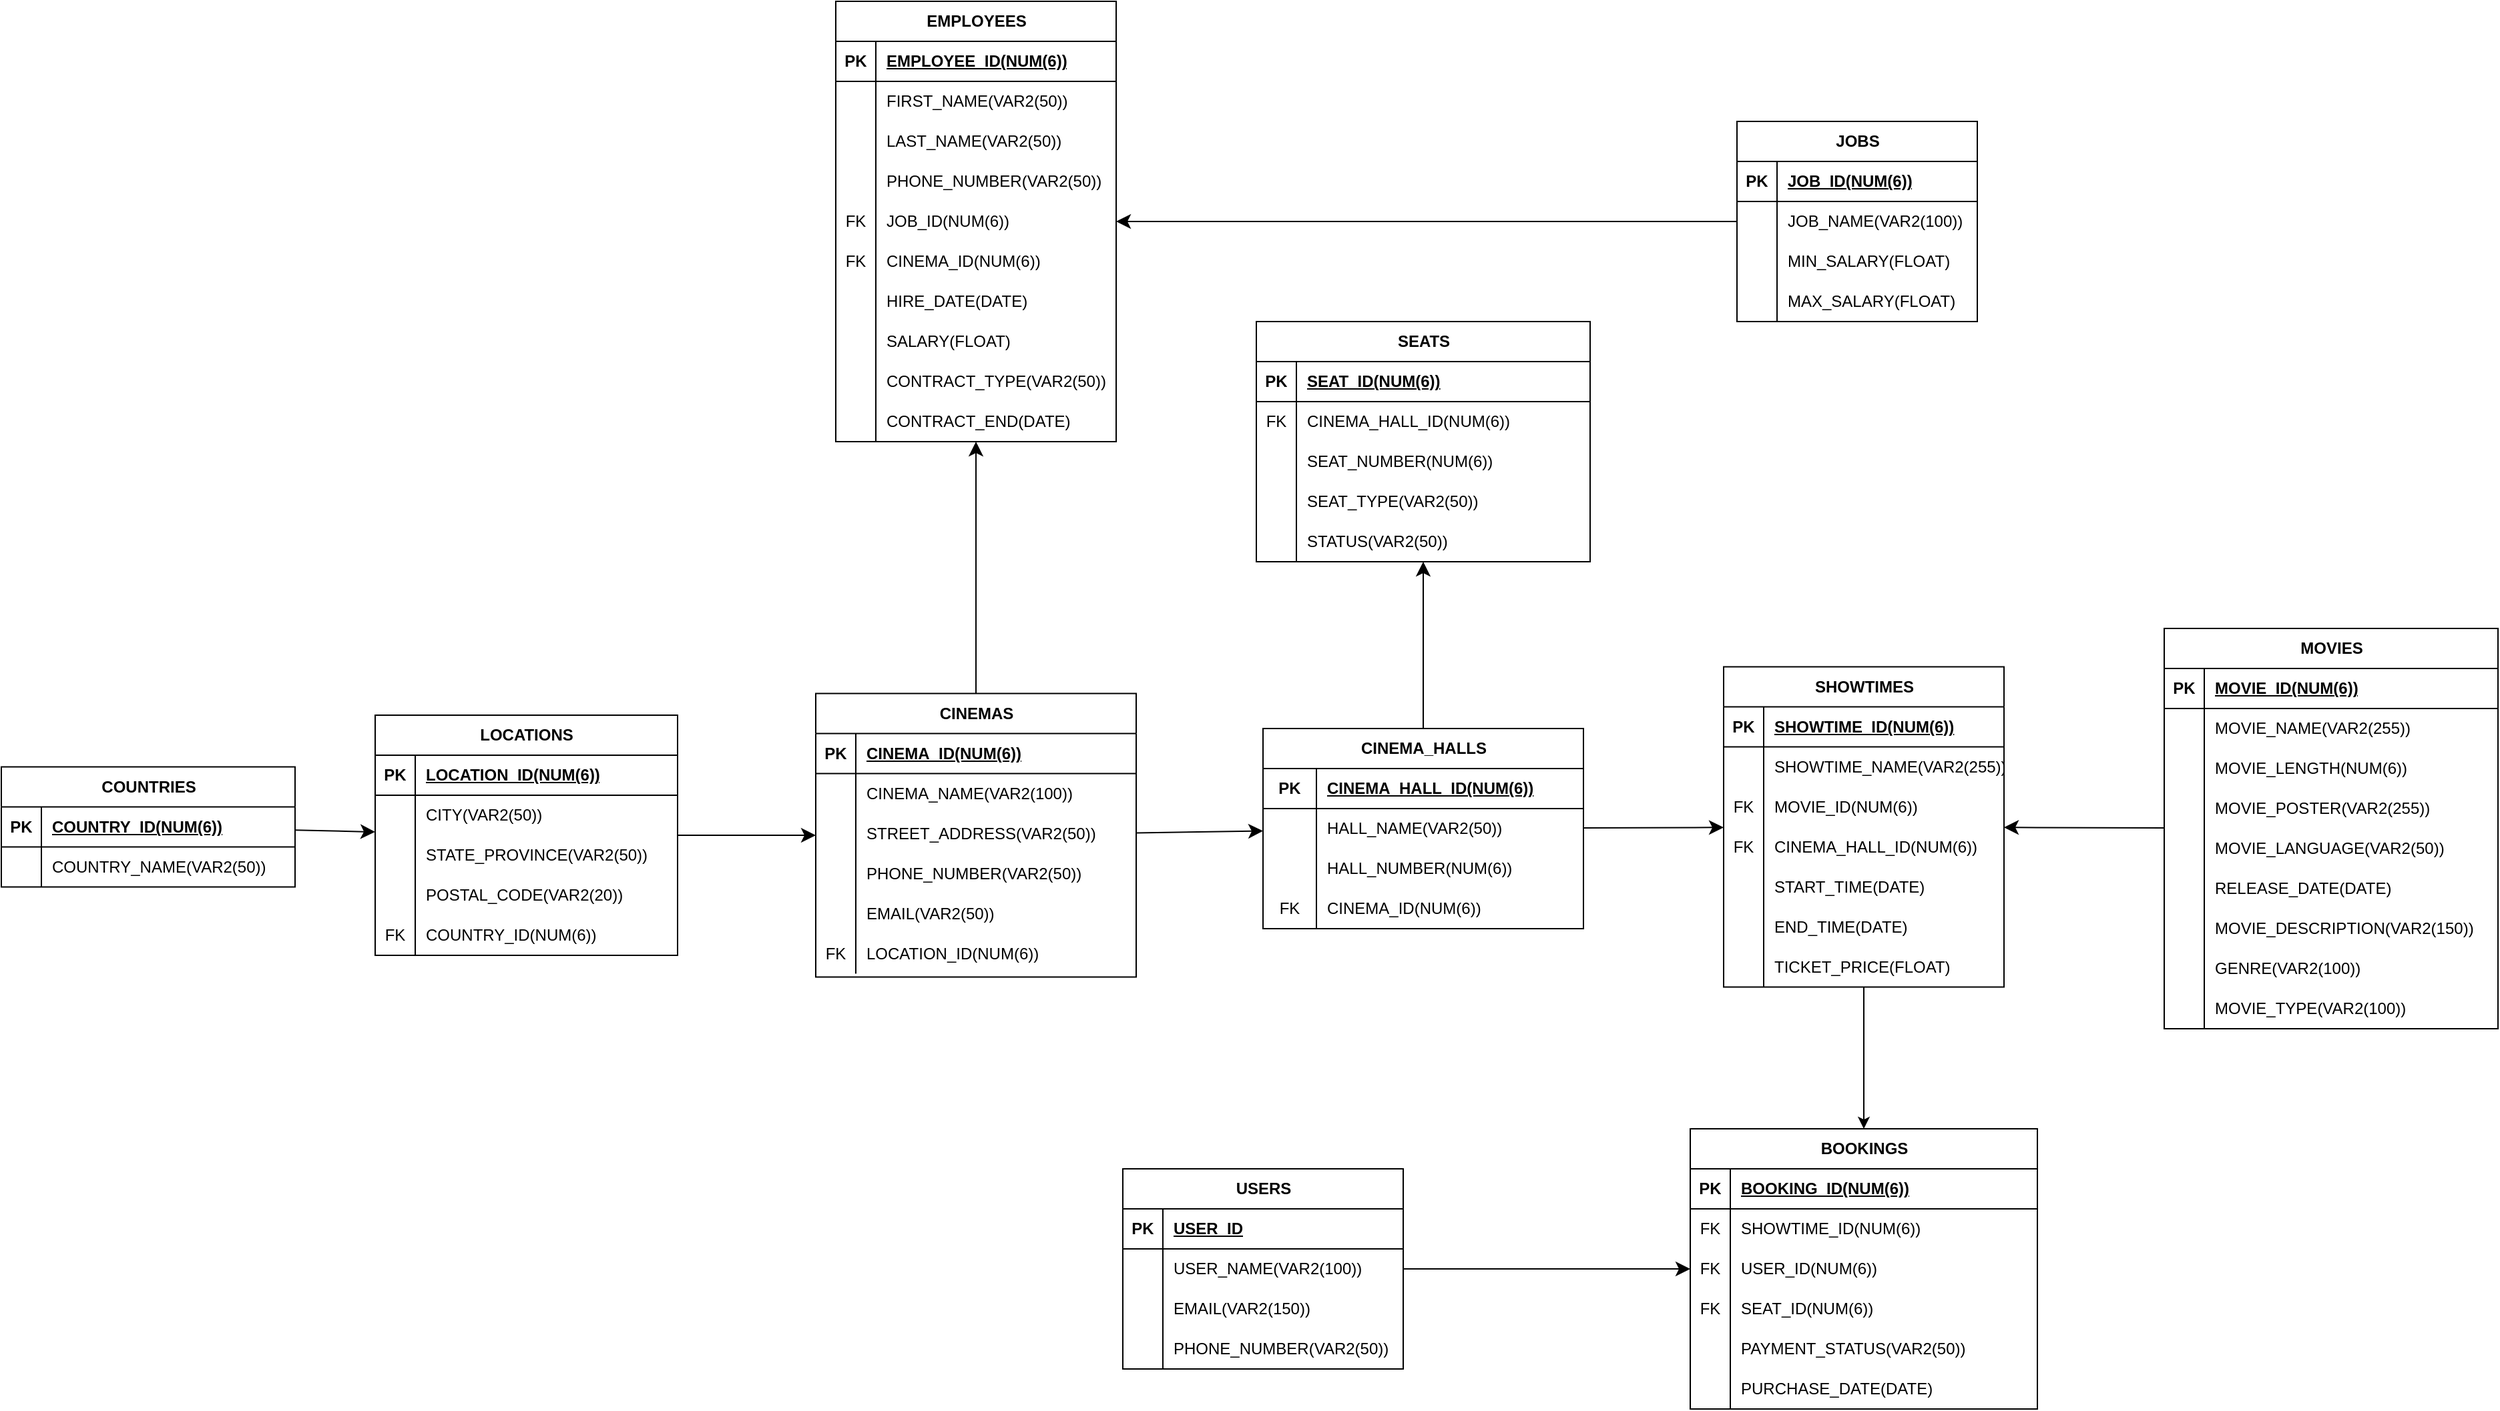 <mxfile version="27.1.4">
  <diagram name="Strona-1" id="kNej83S0hsUQqRLR-FKg">
    <mxGraphModel dx="1082" dy="2315" grid="1" gridSize="10" guides="1" tooltips="1" connect="1" arrows="1" fold="1" page="1" pageScale="1" pageWidth="827" pageHeight="1169" math="0" shadow="0">
      <root>
        <mxCell id="0" />
        <mxCell id="1" parent="0" />
        <mxCell id="q13ZUWYHPfQvHo7oLotx-2" value="COUNTRIES" style="shape=table;startSize=30;container=1;collapsible=1;childLayout=tableLayout;fixedRows=1;rowLines=0;fontStyle=1;align=center;resizeLast=1;html=1;" parent="1" vertex="1">
          <mxGeometry x="20" y="68.75" width="220" height="90" as="geometry" />
        </mxCell>
        <mxCell id="q13ZUWYHPfQvHo7oLotx-3" value="" style="shape=tableRow;horizontal=0;startSize=0;swimlaneHead=0;swimlaneBody=0;fillColor=none;collapsible=0;dropTarget=0;points=[[0,0.5],[1,0.5]];portConstraint=eastwest;top=0;left=0;right=0;bottom=1;" parent="q13ZUWYHPfQvHo7oLotx-2" vertex="1">
          <mxGeometry y="30" width="220" height="30" as="geometry" />
        </mxCell>
        <mxCell id="q13ZUWYHPfQvHo7oLotx-4" value="PK" style="shape=partialRectangle;connectable=0;fillColor=none;top=0;left=0;bottom=0;right=0;fontStyle=1;overflow=hidden;whiteSpace=wrap;html=1;" parent="q13ZUWYHPfQvHo7oLotx-3" vertex="1">
          <mxGeometry width="30" height="30" as="geometry">
            <mxRectangle width="30" height="30" as="alternateBounds" />
          </mxGeometry>
        </mxCell>
        <mxCell id="q13ZUWYHPfQvHo7oLotx-5" value="COUNTRY_ID(NUM(6))" style="shape=partialRectangle;connectable=0;fillColor=none;top=0;left=0;bottom=0;right=0;align=left;spacingLeft=6;fontStyle=5;overflow=hidden;whiteSpace=wrap;html=1;" parent="q13ZUWYHPfQvHo7oLotx-3" vertex="1">
          <mxGeometry x="30" width="190" height="30" as="geometry">
            <mxRectangle width="190" height="30" as="alternateBounds" />
          </mxGeometry>
        </mxCell>
        <mxCell id="q13ZUWYHPfQvHo7oLotx-9" value="" style="shape=tableRow;horizontal=0;startSize=0;swimlaneHead=0;swimlaneBody=0;fillColor=none;collapsible=0;dropTarget=0;points=[[0,0.5],[1,0.5]];portConstraint=eastwest;top=0;left=0;right=0;bottom=0;" parent="q13ZUWYHPfQvHo7oLotx-2" vertex="1">
          <mxGeometry y="60" width="220" height="30" as="geometry" />
        </mxCell>
        <mxCell id="q13ZUWYHPfQvHo7oLotx-10" value="" style="shape=partialRectangle;connectable=0;fillColor=none;top=0;left=0;bottom=0;right=0;editable=1;overflow=hidden;whiteSpace=wrap;html=1;" parent="q13ZUWYHPfQvHo7oLotx-9" vertex="1">
          <mxGeometry width="30" height="30" as="geometry">
            <mxRectangle width="30" height="30" as="alternateBounds" />
          </mxGeometry>
        </mxCell>
        <mxCell id="q13ZUWYHPfQvHo7oLotx-11" value="COUNTRY_NAME(VAR2(50))" style="shape=partialRectangle;connectable=0;fillColor=none;top=0;left=0;bottom=0;right=0;align=left;spacingLeft=6;overflow=hidden;whiteSpace=wrap;html=1;" parent="q13ZUWYHPfQvHo7oLotx-9" vertex="1">
          <mxGeometry x="30" width="190" height="30" as="geometry">
            <mxRectangle width="190" height="30" as="alternateBounds" />
          </mxGeometry>
        </mxCell>
        <mxCell id="q13ZUWYHPfQvHo7oLotx-15" value="LOCATIONS" style="shape=table;startSize=30;container=1;collapsible=1;childLayout=tableLayout;fixedRows=1;rowLines=0;fontStyle=1;align=center;resizeLast=1;html=1;" parent="1" vertex="1">
          <mxGeometry x="300" y="30" width="226.5" height="180" as="geometry" />
        </mxCell>
        <mxCell id="q13ZUWYHPfQvHo7oLotx-16" value="" style="shape=tableRow;horizontal=0;startSize=0;swimlaneHead=0;swimlaneBody=0;fillColor=none;collapsible=0;dropTarget=0;points=[[0,0.5],[1,0.5]];portConstraint=eastwest;top=0;left=0;right=0;bottom=1;" parent="q13ZUWYHPfQvHo7oLotx-15" vertex="1">
          <mxGeometry y="30" width="226.5" height="30" as="geometry" />
        </mxCell>
        <mxCell id="q13ZUWYHPfQvHo7oLotx-17" value="PK" style="shape=partialRectangle;connectable=0;fillColor=none;top=0;left=0;bottom=0;right=0;fontStyle=1;overflow=hidden;whiteSpace=wrap;html=1;" parent="q13ZUWYHPfQvHo7oLotx-16" vertex="1">
          <mxGeometry width="30" height="30" as="geometry">
            <mxRectangle width="30" height="30" as="alternateBounds" />
          </mxGeometry>
        </mxCell>
        <mxCell id="q13ZUWYHPfQvHo7oLotx-18" value="LOCATION_ID(NUM(6))" style="shape=partialRectangle;connectable=0;fillColor=none;top=0;left=0;bottom=0;right=0;align=left;spacingLeft=6;fontStyle=5;overflow=hidden;whiteSpace=wrap;html=1;" parent="q13ZUWYHPfQvHo7oLotx-16" vertex="1">
          <mxGeometry x="30" width="196.5" height="30" as="geometry">
            <mxRectangle width="196.5" height="30" as="alternateBounds" />
          </mxGeometry>
        </mxCell>
        <mxCell id="q13ZUWYHPfQvHo7oLotx-22" value="" style="shape=tableRow;horizontal=0;startSize=0;swimlaneHead=0;swimlaneBody=0;fillColor=none;collapsible=0;dropTarget=0;points=[[0,0.5],[1,0.5]];portConstraint=eastwest;top=0;left=0;right=0;bottom=0;" parent="q13ZUWYHPfQvHo7oLotx-15" vertex="1">
          <mxGeometry y="60" width="226.5" height="30" as="geometry" />
        </mxCell>
        <mxCell id="q13ZUWYHPfQvHo7oLotx-23" value="" style="shape=partialRectangle;connectable=0;fillColor=none;top=0;left=0;bottom=0;right=0;editable=1;overflow=hidden;whiteSpace=wrap;html=1;" parent="q13ZUWYHPfQvHo7oLotx-22" vertex="1">
          <mxGeometry width="30" height="30" as="geometry">
            <mxRectangle width="30" height="30" as="alternateBounds" />
          </mxGeometry>
        </mxCell>
        <mxCell id="q13ZUWYHPfQvHo7oLotx-24" value="CITY(VAR2(50))" style="shape=partialRectangle;connectable=0;fillColor=none;top=0;left=0;bottom=0;right=0;align=left;spacingLeft=6;overflow=hidden;whiteSpace=wrap;html=1;" parent="q13ZUWYHPfQvHo7oLotx-22" vertex="1">
          <mxGeometry x="30" width="196.5" height="30" as="geometry">
            <mxRectangle width="196.5" height="30" as="alternateBounds" />
          </mxGeometry>
        </mxCell>
        <mxCell id="q13ZUWYHPfQvHo7oLotx-25" value="" style="shape=tableRow;horizontal=0;startSize=0;swimlaneHead=0;swimlaneBody=0;fillColor=none;collapsible=0;dropTarget=0;points=[[0,0.5],[1,0.5]];portConstraint=eastwest;top=0;left=0;right=0;bottom=0;" parent="q13ZUWYHPfQvHo7oLotx-15" vertex="1">
          <mxGeometry y="90" width="226.5" height="30" as="geometry" />
        </mxCell>
        <mxCell id="q13ZUWYHPfQvHo7oLotx-26" value="" style="shape=partialRectangle;connectable=0;fillColor=none;top=0;left=0;bottom=0;right=0;editable=1;overflow=hidden;whiteSpace=wrap;html=1;" parent="q13ZUWYHPfQvHo7oLotx-25" vertex="1">
          <mxGeometry width="30" height="30" as="geometry">
            <mxRectangle width="30" height="30" as="alternateBounds" />
          </mxGeometry>
        </mxCell>
        <mxCell id="q13ZUWYHPfQvHo7oLotx-27" value="STATE_PROVINCE(VAR2(50))" style="shape=partialRectangle;connectable=0;fillColor=none;top=0;left=0;bottom=0;right=0;align=left;spacingLeft=6;overflow=hidden;whiteSpace=wrap;html=1;" parent="q13ZUWYHPfQvHo7oLotx-25" vertex="1">
          <mxGeometry x="30" width="196.5" height="30" as="geometry">
            <mxRectangle width="196.5" height="30" as="alternateBounds" />
          </mxGeometry>
        </mxCell>
        <mxCell id="Z5VN4tInKYLIIMxfEqa9-1" value="" style="shape=tableRow;horizontal=0;startSize=0;swimlaneHead=0;swimlaneBody=0;fillColor=none;collapsible=0;dropTarget=0;points=[[0,0.5],[1,0.5]];portConstraint=eastwest;top=0;left=0;right=0;bottom=0;" parent="q13ZUWYHPfQvHo7oLotx-15" vertex="1">
          <mxGeometry y="120" width="226.5" height="30" as="geometry" />
        </mxCell>
        <mxCell id="Z5VN4tInKYLIIMxfEqa9-2" value="" style="shape=partialRectangle;connectable=0;fillColor=none;top=0;left=0;bottom=0;right=0;editable=1;overflow=hidden;whiteSpace=wrap;html=1;" parent="Z5VN4tInKYLIIMxfEqa9-1" vertex="1">
          <mxGeometry width="30" height="30" as="geometry">
            <mxRectangle width="30" height="30" as="alternateBounds" />
          </mxGeometry>
        </mxCell>
        <mxCell id="Z5VN4tInKYLIIMxfEqa9-3" value="POSTAL_CODE(VAR2(20))" style="shape=partialRectangle;connectable=0;fillColor=none;top=0;left=0;bottom=0;right=0;align=left;spacingLeft=6;overflow=hidden;whiteSpace=wrap;html=1;" parent="Z5VN4tInKYLIIMxfEqa9-1" vertex="1">
          <mxGeometry x="30" width="196.5" height="30" as="geometry">
            <mxRectangle width="196.5" height="30" as="alternateBounds" />
          </mxGeometry>
        </mxCell>
        <mxCell id="GNUmqnOjKE0M0XIVE9bR-81" value="" style="shape=tableRow;horizontal=0;startSize=0;swimlaneHead=0;swimlaneBody=0;fillColor=none;collapsible=0;dropTarget=0;points=[[0,0.5],[1,0.5]];portConstraint=eastwest;top=0;left=0;right=0;bottom=0;" parent="q13ZUWYHPfQvHo7oLotx-15" vertex="1">
          <mxGeometry y="150" width="226.5" height="30" as="geometry" />
        </mxCell>
        <mxCell id="GNUmqnOjKE0M0XIVE9bR-82" value="FK" style="shape=partialRectangle;connectable=0;fillColor=none;top=0;left=0;bottom=0;right=0;editable=1;overflow=hidden;whiteSpace=wrap;html=1;" parent="GNUmqnOjKE0M0XIVE9bR-81" vertex="1">
          <mxGeometry width="30" height="30" as="geometry">
            <mxRectangle width="30" height="30" as="alternateBounds" />
          </mxGeometry>
        </mxCell>
        <mxCell id="GNUmqnOjKE0M0XIVE9bR-83" value="COUNTRY_ID(NUM(6))" style="shape=partialRectangle;connectable=0;fillColor=none;top=0;left=0;bottom=0;right=0;align=left;spacingLeft=6;overflow=hidden;whiteSpace=wrap;html=1;" parent="GNUmqnOjKE0M0XIVE9bR-81" vertex="1">
          <mxGeometry x="30" width="196.5" height="30" as="geometry">
            <mxRectangle width="196.5" height="30" as="alternateBounds" />
          </mxGeometry>
        </mxCell>
        <mxCell id="q13ZUWYHPfQvHo7oLotx-41" value="JOBS" style="shape=table;startSize=30;container=1;collapsible=1;childLayout=tableLayout;fixedRows=1;rowLines=0;fontStyle=1;align=center;resizeLast=1;html=1;" parent="1" vertex="1">
          <mxGeometry x="1320" y="-415" width="180" height="150" as="geometry" />
        </mxCell>
        <mxCell id="q13ZUWYHPfQvHo7oLotx-42" value="" style="shape=tableRow;horizontal=0;startSize=0;swimlaneHead=0;swimlaneBody=0;fillColor=none;collapsible=0;dropTarget=0;points=[[0,0.5],[1,0.5]];portConstraint=eastwest;top=0;left=0;right=0;bottom=1;" parent="q13ZUWYHPfQvHo7oLotx-41" vertex="1">
          <mxGeometry y="30" width="180" height="30" as="geometry" />
        </mxCell>
        <mxCell id="q13ZUWYHPfQvHo7oLotx-43" value="PK" style="shape=partialRectangle;connectable=0;fillColor=none;top=0;left=0;bottom=0;right=0;fontStyle=1;overflow=hidden;whiteSpace=wrap;html=1;" parent="q13ZUWYHPfQvHo7oLotx-42" vertex="1">
          <mxGeometry width="30" height="30" as="geometry">
            <mxRectangle width="30" height="30" as="alternateBounds" />
          </mxGeometry>
        </mxCell>
        <mxCell id="q13ZUWYHPfQvHo7oLotx-44" value="JOB_ID(NUM(6))" style="shape=partialRectangle;connectable=0;fillColor=none;top=0;left=0;bottom=0;right=0;align=left;spacingLeft=6;fontStyle=5;overflow=hidden;whiteSpace=wrap;html=1;" parent="q13ZUWYHPfQvHo7oLotx-42" vertex="1">
          <mxGeometry x="30" width="150" height="30" as="geometry">
            <mxRectangle width="150" height="30" as="alternateBounds" />
          </mxGeometry>
        </mxCell>
        <mxCell id="q13ZUWYHPfQvHo7oLotx-45" value="" style="shape=tableRow;horizontal=0;startSize=0;swimlaneHead=0;swimlaneBody=0;fillColor=none;collapsible=0;dropTarget=0;points=[[0,0.5],[1,0.5]];portConstraint=eastwest;top=0;left=0;right=0;bottom=0;" parent="q13ZUWYHPfQvHo7oLotx-41" vertex="1">
          <mxGeometry y="60" width="180" height="30" as="geometry" />
        </mxCell>
        <mxCell id="q13ZUWYHPfQvHo7oLotx-46" value="" style="shape=partialRectangle;connectable=0;fillColor=none;top=0;left=0;bottom=0;right=0;editable=1;overflow=hidden;whiteSpace=wrap;html=1;" parent="q13ZUWYHPfQvHo7oLotx-45" vertex="1">
          <mxGeometry width="30" height="30" as="geometry">
            <mxRectangle width="30" height="30" as="alternateBounds" />
          </mxGeometry>
        </mxCell>
        <mxCell id="q13ZUWYHPfQvHo7oLotx-47" value="JOB_NAME(VAR2(100))" style="shape=partialRectangle;connectable=0;fillColor=none;top=0;left=0;bottom=0;right=0;align=left;spacingLeft=6;overflow=hidden;whiteSpace=wrap;html=1;" parent="q13ZUWYHPfQvHo7oLotx-45" vertex="1">
          <mxGeometry x="30" width="150" height="30" as="geometry">
            <mxRectangle width="150" height="30" as="alternateBounds" />
          </mxGeometry>
        </mxCell>
        <mxCell id="q13ZUWYHPfQvHo7oLotx-48" value="" style="shape=tableRow;horizontal=0;startSize=0;swimlaneHead=0;swimlaneBody=0;fillColor=none;collapsible=0;dropTarget=0;points=[[0,0.5],[1,0.5]];portConstraint=eastwest;top=0;left=0;right=0;bottom=0;" parent="q13ZUWYHPfQvHo7oLotx-41" vertex="1">
          <mxGeometry y="90" width="180" height="30" as="geometry" />
        </mxCell>
        <mxCell id="q13ZUWYHPfQvHo7oLotx-49" value="" style="shape=partialRectangle;connectable=0;fillColor=none;top=0;left=0;bottom=0;right=0;editable=1;overflow=hidden;whiteSpace=wrap;html=1;" parent="q13ZUWYHPfQvHo7oLotx-48" vertex="1">
          <mxGeometry width="30" height="30" as="geometry">
            <mxRectangle width="30" height="30" as="alternateBounds" />
          </mxGeometry>
        </mxCell>
        <mxCell id="q13ZUWYHPfQvHo7oLotx-50" value="MIN_SALARY(FLOAT)" style="shape=partialRectangle;connectable=0;fillColor=none;top=0;left=0;bottom=0;right=0;align=left;spacingLeft=6;overflow=hidden;whiteSpace=wrap;html=1;" parent="q13ZUWYHPfQvHo7oLotx-48" vertex="1">
          <mxGeometry x="30" width="150" height="30" as="geometry">
            <mxRectangle width="150" height="30" as="alternateBounds" />
          </mxGeometry>
        </mxCell>
        <mxCell id="q13ZUWYHPfQvHo7oLotx-51" value="" style="shape=tableRow;horizontal=0;startSize=0;swimlaneHead=0;swimlaneBody=0;fillColor=none;collapsible=0;dropTarget=0;points=[[0,0.5],[1,0.5]];portConstraint=eastwest;top=0;left=0;right=0;bottom=0;" parent="q13ZUWYHPfQvHo7oLotx-41" vertex="1">
          <mxGeometry y="120" width="180" height="30" as="geometry" />
        </mxCell>
        <mxCell id="q13ZUWYHPfQvHo7oLotx-52" value="" style="shape=partialRectangle;connectable=0;fillColor=none;top=0;left=0;bottom=0;right=0;editable=1;overflow=hidden;whiteSpace=wrap;html=1;" parent="q13ZUWYHPfQvHo7oLotx-51" vertex="1">
          <mxGeometry width="30" height="30" as="geometry">
            <mxRectangle width="30" height="30" as="alternateBounds" />
          </mxGeometry>
        </mxCell>
        <mxCell id="q13ZUWYHPfQvHo7oLotx-53" value="MAX_SALARY(FLOAT)" style="shape=partialRectangle;connectable=0;fillColor=none;top=0;left=0;bottom=0;right=0;align=left;spacingLeft=6;overflow=hidden;whiteSpace=wrap;html=1;" parent="q13ZUWYHPfQvHo7oLotx-51" vertex="1">
          <mxGeometry x="30" width="150" height="30" as="geometry">
            <mxRectangle width="150" height="30" as="alternateBounds" />
          </mxGeometry>
        </mxCell>
        <mxCell id="q13ZUWYHPfQvHo7oLotx-67" value="CINEMAS" style="shape=table;startSize=30;container=1;collapsible=1;childLayout=tableLayout;fixedRows=1;rowLines=0;fontStyle=1;align=center;resizeLast=1;html=1;" parent="1" vertex="1">
          <mxGeometry x="630" y="13.75" width="240" height="212.5" as="geometry" />
        </mxCell>
        <mxCell id="q13ZUWYHPfQvHo7oLotx-68" value="" style="shape=tableRow;horizontal=0;startSize=0;swimlaneHead=0;swimlaneBody=0;fillColor=none;collapsible=0;dropTarget=0;points=[[0,0.5],[1,0.5]];portConstraint=eastwest;top=0;left=0;right=0;bottom=1;" parent="q13ZUWYHPfQvHo7oLotx-67" vertex="1">
          <mxGeometry y="30" width="240" height="30" as="geometry" />
        </mxCell>
        <mxCell id="q13ZUWYHPfQvHo7oLotx-69" value="PK" style="shape=partialRectangle;connectable=0;fillColor=none;top=0;left=0;bottom=0;right=0;fontStyle=1;overflow=hidden;whiteSpace=wrap;html=1;" parent="q13ZUWYHPfQvHo7oLotx-68" vertex="1">
          <mxGeometry width="30" height="30" as="geometry">
            <mxRectangle width="30" height="30" as="alternateBounds" />
          </mxGeometry>
        </mxCell>
        <mxCell id="q13ZUWYHPfQvHo7oLotx-70" value="CINEMA_ID(NUM(6))" style="shape=partialRectangle;connectable=0;fillColor=none;top=0;left=0;bottom=0;right=0;align=left;spacingLeft=6;fontStyle=5;overflow=hidden;whiteSpace=wrap;html=1;" parent="q13ZUWYHPfQvHo7oLotx-68" vertex="1">
          <mxGeometry x="30" width="210" height="30" as="geometry">
            <mxRectangle width="210" height="30" as="alternateBounds" />
          </mxGeometry>
        </mxCell>
        <mxCell id="q13ZUWYHPfQvHo7oLotx-74" value="" style="shape=tableRow;horizontal=0;startSize=0;swimlaneHead=0;swimlaneBody=0;fillColor=none;collapsible=0;dropTarget=0;points=[[0,0.5],[1,0.5]];portConstraint=eastwest;top=0;left=0;right=0;bottom=0;" parent="q13ZUWYHPfQvHo7oLotx-67" vertex="1">
          <mxGeometry y="60" width="240" height="30" as="geometry" />
        </mxCell>
        <mxCell id="q13ZUWYHPfQvHo7oLotx-75" value="" style="shape=partialRectangle;connectable=0;fillColor=none;top=0;left=0;bottom=0;right=0;editable=1;overflow=hidden;whiteSpace=wrap;html=1;" parent="q13ZUWYHPfQvHo7oLotx-74" vertex="1">
          <mxGeometry width="30" height="30" as="geometry">
            <mxRectangle width="30" height="30" as="alternateBounds" />
          </mxGeometry>
        </mxCell>
        <mxCell id="q13ZUWYHPfQvHo7oLotx-76" value="CINEMA_NAME(VAR2(100))" style="shape=partialRectangle;connectable=0;fillColor=none;top=0;left=0;bottom=0;right=0;align=left;spacingLeft=6;overflow=hidden;whiteSpace=wrap;html=1;" parent="q13ZUWYHPfQvHo7oLotx-74" vertex="1">
          <mxGeometry x="30" width="210" height="30" as="geometry">
            <mxRectangle width="210" height="30" as="alternateBounds" />
          </mxGeometry>
        </mxCell>
        <mxCell id="q13ZUWYHPfQvHo7oLotx-77" value="" style="shape=tableRow;horizontal=0;startSize=0;swimlaneHead=0;swimlaneBody=0;fillColor=none;collapsible=0;dropTarget=0;points=[[0,0.5],[1,0.5]];portConstraint=eastwest;top=0;left=0;right=0;bottom=0;" parent="q13ZUWYHPfQvHo7oLotx-67" vertex="1">
          <mxGeometry y="90" width="240" height="30" as="geometry" />
        </mxCell>
        <mxCell id="q13ZUWYHPfQvHo7oLotx-78" value="" style="shape=partialRectangle;connectable=0;fillColor=none;top=0;left=0;bottom=0;right=0;editable=1;overflow=hidden;whiteSpace=wrap;html=1;" parent="q13ZUWYHPfQvHo7oLotx-77" vertex="1">
          <mxGeometry width="30" height="30" as="geometry">
            <mxRectangle width="30" height="30" as="alternateBounds" />
          </mxGeometry>
        </mxCell>
        <mxCell id="q13ZUWYHPfQvHo7oLotx-79" value="STREET_ADDRESS(VAR2(50))" style="shape=partialRectangle;connectable=0;fillColor=none;top=0;left=0;bottom=0;right=0;align=left;spacingLeft=6;overflow=hidden;whiteSpace=wrap;html=1;" parent="q13ZUWYHPfQvHo7oLotx-77" vertex="1">
          <mxGeometry x="30" width="210" height="30" as="geometry">
            <mxRectangle width="210" height="30" as="alternateBounds" />
          </mxGeometry>
        </mxCell>
        <mxCell id="iRmx7TtLk2JSlBD3Pcj5-1" value="" style="shape=tableRow;horizontal=0;startSize=0;swimlaneHead=0;swimlaneBody=0;fillColor=none;collapsible=0;dropTarget=0;points=[[0,0.5],[1,0.5]];portConstraint=eastwest;top=0;left=0;right=0;bottom=0;" parent="q13ZUWYHPfQvHo7oLotx-67" vertex="1">
          <mxGeometry y="120" width="240" height="30" as="geometry" />
        </mxCell>
        <mxCell id="iRmx7TtLk2JSlBD3Pcj5-2" value="" style="shape=partialRectangle;connectable=0;fillColor=none;top=0;left=0;bottom=0;right=0;editable=1;overflow=hidden;whiteSpace=wrap;html=1;" parent="iRmx7TtLk2JSlBD3Pcj5-1" vertex="1">
          <mxGeometry width="30" height="30" as="geometry">
            <mxRectangle width="30" height="30" as="alternateBounds" />
          </mxGeometry>
        </mxCell>
        <mxCell id="iRmx7TtLk2JSlBD3Pcj5-3" value="PHONE_NUMBER(VAR2(50))" style="shape=partialRectangle;connectable=0;fillColor=none;top=0;left=0;bottom=0;right=0;align=left;spacingLeft=6;overflow=hidden;whiteSpace=wrap;html=1;" parent="iRmx7TtLk2JSlBD3Pcj5-1" vertex="1">
          <mxGeometry x="30" width="210" height="30" as="geometry">
            <mxRectangle width="210" height="30" as="alternateBounds" />
          </mxGeometry>
        </mxCell>
        <mxCell id="iRmx7TtLk2JSlBD3Pcj5-4" value="" style="shape=tableRow;horizontal=0;startSize=0;swimlaneHead=0;swimlaneBody=0;fillColor=none;collapsible=0;dropTarget=0;points=[[0,0.5],[1,0.5]];portConstraint=eastwest;top=0;left=0;right=0;bottom=0;" parent="q13ZUWYHPfQvHo7oLotx-67" vertex="1">
          <mxGeometry y="150" width="240" height="30" as="geometry" />
        </mxCell>
        <mxCell id="iRmx7TtLk2JSlBD3Pcj5-5" value="" style="shape=partialRectangle;connectable=0;fillColor=none;top=0;left=0;bottom=0;right=0;editable=1;overflow=hidden;whiteSpace=wrap;html=1;" parent="iRmx7TtLk2JSlBD3Pcj5-4" vertex="1">
          <mxGeometry width="30" height="30" as="geometry">
            <mxRectangle width="30" height="30" as="alternateBounds" />
          </mxGeometry>
        </mxCell>
        <mxCell id="iRmx7TtLk2JSlBD3Pcj5-6" value="EMAIL(VAR2(50))" style="shape=partialRectangle;connectable=0;fillColor=none;top=0;left=0;bottom=0;right=0;align=left;spacingLeft=6;overflow=hidden;whiteSpace=wrap;html=1;" parent="iRmx7TtLk2JSlBD3Pcj5-4" vertex="1">
          <mxGeometry x="30" width="210" height="30" as="geometry">
            <mxRectangle width="210" height="30" as="alternateBounds" />
          </mxGeometry>
        </mxCell>
        <mxCell id="GNUmqnOjKE0M0XIVE9bR-78" value="" style="shape=tableRow;horizontal=0;startSize=0;swimlaneHead=0;swimlaneBody=0;fillColor=none;collapsible=0;dropTarget=0;points=[[0,0.5],[1,0.5]];portConstraint=eastwest;top=0;left=0;right=0;bottom=0;" parent="q13ZUWYHPfQvHo7oLotx-67" vertex="1">
          <mxGeometry y="180" width="240" height="30" as="geometry" />
        </mxCell>
        <mxCell id="GNUmqnOjKE0M0XIVE9bR-79" value="FK" style="shape=partialRectangle;connectable=0;fillColor=none;top=0;left=0;bottom=0;right=0;editable=1;overflow=hidden;whiteSpace=wrap;html=1;" parent="GNUmqnOjKE0M0XIVE9bR-78" vertex="1">
          <mxGeometry width="30" height="30" as="geometry">
            <mxRectangle width="30" height="30" as="alternateBounds" />
          </mxGeometry>
        </mxCell>
        <mxCell id="GNUmqnOjKE0M0XIVE9bR-80" value="LOCATION_ID(NUM(6))" style="shape=partialRectangle;connectable=0;fillColor=none;top=0;left=0;bottom=0;right=0;align=left;spacingLeft=6;overflow=hidden;whiteSpace=wrap;html=1;" parent="GNUmqnOjKE0M0XIVE9bR-78" vertex="1">
          <mxGeometry x="30" width="210" height="30" as="geometry">
            <mxRectangle width="210" height="30" as="alternateBounds" />
          </mxGeometry>
        </mxCell>
        <mxCell id="q13ZUWYHPfQvHo7oLotx-80" value="SHOWTIMES" style="shape=table;startSize=30;container=1;collapsible=1;childLayout=tableLayout;fixedRows=1;rowLines=0;fontStyle=1;align=center;resizeLast=1;html=1;" parent="1" vertex="1">
          <mxGeometry x="1310" y="-6.25" width="210" height="240" as="geometry" />
        </mxCell>
        <mxCell id="q13ZUWYHPfQvHo7oLotx-81" value="" style="shape=tableRow;horizontal=0;startSize=0;swimlaneHead=0;swimlaneBody=0;fillColor=none;collapsible=0;dropTarget=0;points=[[0,0.5],[1,0.5]];portConstraint=eastwest;top=0;left=0;right=0;bottom=1;" parent="q13ZUWYHPfQvHo7oLotx-80" vertex="1">
          <mxGeometry y="30" width="210" height="30" as="geometry" />
        </mxCell>
        <mxCell id="q13ZUWYHPfQvHo7oLotx-82" value="PK" style="shape=partialRectangle;connectable=0;fillColor=none;top=0;left=0;bottom=0;right=0;fontStyle=1;overflow=hidden;whiteSpace=wrap;html=1;" parent="q13ZUWYHPfQvHo7oLotx-81" vertex="1">
          <mxGeometry width="30" height="30" as="geometry">
            <mxRectangle width="30" height="30" as="alternateBounds" />
          </mxGeometry>
        </mxCell>
        <mxCell id="q13ZUWYHPfQvHo7oLotx-83" value="SHOWTIME_ID(NUM(6))" style="shape=partialRectangle;connectable=0;fillColor=none;top=0;left=0;bottom=0;right=0;align=left;spacingLeft=6;fontStyle=5;overflow=hidden;whiteSpace=wrap;html=1;" parent="q13ZUWYHPfQvHo7oLotx-81" vertex="1">
          <mxGeometry x="30" width="180" height="30" as="geometry">
            <mxRectangle width="180" height="30" as="alternateBounds" />
          </mxGeometry>
        </mxCell>
        <mxCell id="q13ZUWYHPfQvHo7oLotx-84" value="" style="shape=tableRow;horizontal=0;startSize=0;swimlaneHead=0;swimlaneBody=0;fillColor=none;collapsible=0;dropTarget=0;points=[[0,0.5],[1,0.5]];portConstraint=eastwest;top=0;left=0;right=0;bottom=0;" parent="q13ZUWYHPfQvHo7oLotx-80" vertex="1">
          <mxGeometry y="60" width="210" height="30" as="geometry" />
        </mxCell>
        <mxCell id="q13ZUWYHPfQvHo7oLotx-85" value="" style="shape=partialRectangle;connectable=0;fillColor=none;top=0;left=0;bottom=0;right=0;editable=1;overflow=hidden;whiteSpace=wrap;html=1;" parent="q13ZUWYHPfQvHo7oLotx-84" vertex="1">
          <mxGeometry width="30" height="30" as="geometry">
            <mxRectangle width="30" height="30" as="alternateBounds" />
          </mxGeometry>
        </mxCell>
        <mxCell id="q13ZUWYHPfQvHo7oLotx-86" value="SHOWTIME_NAME(VAR2(255))" style="shape=partialRectangle;connectable=0;fillColor=none;top=0;left=0;bottom=0;right=0;align=left;spacingLeft=6;overflow=hidden;whiteSpace=wrap;html=1;" parent="q13ZUWYHPfQvHo7oLotx-84" vertex="1">
          <mxGeometry x="30" width="180" height="30" as="geometry">
            <mxRectangle width="180" height="30" as="alternateBounds" />
          </mxGeometry>
        </mxCell>
        <mxCell id="q13ZUWYHPfQvHo7oLotx-87" value="" style="shape=tableRow;horizontal=0;startSize=0;swimlaneHead=0;swimlaneBody=0;fillColor=none;collapsible=0;dropTarget=0;points=[[0,0.5],[1,0.5]];portConstraint=eastwest;top=0;left=0;right=0;bottom=0;" parent="q13ZUWYHPfQvHo7oLotx-80" vertex="1">
          <mxGeometry y="90" width="210" height="30" as="geometry" />
        </mxCell>
        <mxCell id="q13ZUWYHPfQvHo7oLotx-88" value="FK" style="shape=partialRectangle;connectable=0;fillColor=none;top=0;left=0;bottom=0;right=0;editable=1;overflow=hidden;whiteSpace=wrap;html=1;" parent="q13ZUWYHPfQvHo7oLotx-87" vertex="1">
          <mxGeometry width="30" height="30" as="geometry">
            <mxRectangle width="30" height="30" as="alternateBounds" />
          </mxGeometry>
        </mxCell>
        <mxCell id="q13ZUWYHPfQvHo7oLotx-89" value="MOVIE_ID(NUM(6))" style="shape=partialRectangle;connectable=0;fillColor=none;top=0;left=0;bottom=0;right=0;align=left;spacingLeft=6;overflow=hidden;whiteSpace=wrap;html=1;" parent="q13ZUWYHPfQvHo7oLotx-87" vertex="1">
          <mxGeometry x="30" width="180" height="30" as="geometry">
            <mxRectangle width="180" height="30" as="alternateBounds" />
          </mxGeometry>
        </mxCell>
        <mxCell id="q13ZUWYHPfQvHo7oLotx-90" value="" style="shape=tableRow;horizontal=0;startSize=0;swimlaneHead=0;swimlaneBody=0;fillColor=none;collapsible=0;dropTarget=0;points=[[0,0.5],[1,0.5]];portConstraint=eastwest;top=0;left=0;right=0;bottom=0;" parent="q13ZUWYHPfQvHo7oLotx-80" vertex="1">
          <mxGeometry y="120" width="210" height="30" as="geometry" />
        </mxCell>
        <mxCell id="q13ZUWYHPfQvHo7oLotx-91" value="FK" style="shape=partialRectangle;connectable=0;fillColor=none;top=0;left=0;bottom=0;right=0;editable=1;overflow=hidden;whiteSpace=wrap;html=1;" parent="q13ZUWYHPfQvHo7oLotx-90" vertex="1">
          <mxGeometry width="30" height="30" as="geometry">
            <mxRectangle width="30" height="30" as="alternateBounds" />
          </mxGeometry>
        </mxCell>
        <mxCell id="q13ZUWYHPfQvHo7oLotx-92" value="CINEMA_HALL_ID(NUM(6))" style="shape=partialRectangle;connectable=0;fillColor=none;top=0;left=0;bottom=0;right=0;align=left;spacingLeft=6;overflow=hidden;whiteSpace=wrap;html=1;" parent="q13ZUWYHPfQvHo7oLotx-90" vertex="1">
          <mxGeometry x="30" width="180" height="30" as="geometry">
            <mxRectangle width="180" height="30" as="alternateBounds" />
          </mxGeometry>
        </mxCell>
        <mxCell id="iRmx7TtLk2JSlBD3Pcj5-10" value="" style="shape=tableRow;horizontal=0;startSize=0;swimlaneHead=0;swimlaneBody=0;fillColor=none;collapsible=0;dropTarget=0;points=[[0,0.5],[1,0.5]];portConstraint=eastwest;top=0;left=0;right=0;bottom=0;" parent="q13ZUWYHPfQvHo7oLotx-80" vertex="1">
          <mxGeometry y="150" width="210" height="30" as="geometry" />
        </mxCell>
        <mxCell id="iRmx7TtLk2JSlBD3Pcj5-11" value="" style="shape=partialRectangle;connectable=0;fillColor=none;top=0;left=0;bottom=0;right=0;editable=1;overflow=hidden;whiteSpace=wrap;html=1;" parent="iRmx7TtLk2JSlBD3Pcj5-10" vertex="1">
          <mxGeometry width="30" height="30" as="geometry">
            <mxRectangle width="30" height="30" as="alternateBounds" />
          </mxGeometry>
        </mxCell>
        <mxCell id="iRmx7TtLk2JSlBD3Pcj5-12" value="START_TIME(DATE)" style="shape=partialRectangle;connectable=0;fillColor=none;top=0;left=0;bottom=0;right=0;align=left;spacingLeft=6;overflow=hidden;whiteSpace=wrap;html=1;" parent="iRmx7TtLk2JSlBD3Pcj5-10" vertex="1">
          <mxGeometry x="30" width="180" height="30" as="geometry">
            <mxRectangle width="180" height="30" as="alternateBounds" />
          </mxGeometry>
        </mxCell>
        <mxCell id="iRmx7TtLk2JSlBD3Pcj5-13" value="" style="shape=tableRow;horizontal=0;startSize=0;swimlaneHead=0;swimlaneBody=0;fillColor=none;collapsible=0;dropTarget=0;points=[[0,0.5],[1,0.5]];portConstraint=eastwest;top=0;left=0;right=0;bottom=0;" parent="q13ZUWYHPfQvHo7oLotx-80" vertex="1">
          <mxGeometry y="180" width="210" height="30" as="geometry" />
        </mxCell>
        <mxCell id="iRmx7TtLk2JSlBD3Pcj5-14" value="" style="shape=partialRectangle;connectable=0;fillColor=none;top=0;left=0;bottom=0;right=0;editable=1;overflow=hidden;whiteSpace=wrap;html=1;" parent="iRmx7TtLk2JSlBD3Pcj5-13" vertex="1">
          <mxGeometry width="30" height="30" as="geometry">
            <mxRectangle width="30" height="30" as="alternateBounds" />
          </mxGeometry>
        </mxCell>
        <mxCell id="iRmx7TtLk2JSlBD3Pcj5-15" value="END_TIME(DATE)" style="shape=partialRectangle;connectable=0;fillColor=none;top=0;left=0;bottom=0;right=0;align=left;spacingLeft=6;overflow=hidden;whiteSpace=wrap;html=1;" parent="iRmx7TtLk2JSlBD3Pcj5-13" vertex="1">
          <mxGeometry x="30" width="180" height="30" as="geometry">
            <mxRectangle width="180" height="30" as="alternateBounds" />
          </mxGeometry>
        </mxCell>
        <mxCell id="iRmx7TtLk2JSlBD3Pcj5-16" value="" style="shape=tableRow;horizontal=0;startSize=0;swimlaneHead=0;swimlaneBody=0;fillColor=none;collapsible=0;dropTarget=0;points=[[0,0.5],[1,0.5]];portConstraint=eastwest;top=0;left=0;right=0;bottom=0;" parent="q13ZUWYHPfQvHo7oLotx-80" vertex="1">
          <mxGeometry y="210" width="210" height="30" as="geometry" />
        </mxCell>
        <mxCell id="iRmx7TtLk2JSlBD3Pcj5-17" value="" style="shape=partialRectangle;connectable=0;fillColor=none;top=0;left=0;bottom=0;right=0;editable=1;overflow=hidden;whiteSpace=wrap;html=1;" parent="iRmx7TtLk2JSlBD3Pcj5-16" vertex="1">
          <mxGeometry width="30" height="30" as="geometry">
            <mxRectangle width="30" height="30" as="alternateBounds" />
          </mxGeometry>
        </mxCell>
        <mxCell id="iRmx7TtLk2JSlBD3Pcj5-18" value="TICKET_PRICE(FLOAT)" style="shape=partialRectangle;connectable=0;fillColor=none;top=0;left=0;bottom=0;right=0;align=left;spacingLeft=6;overflow=hidden;whiteSpace=wrap;html=1;" parent="iRmx7TtLk2JSlBD3Pcj5-16" vertex="1">
          <mxGeometry x="30" width="180" height="30" as="geometry">
            <mxRectangle width="180" height="30" as="alternateBounds" />
          </mxGeometry>
        </mxCell>
        <mxCell id="q13ZUWYHPfQvHo7oLotx-94" value="MOVIES" style="shape=table;startSize=30;container=1;collapsible=1;childLayout=tableLayout;fixedRows=1;rowLines=0;fontStyle=1;align=center;resizeLast=1;html=1;" parent="1" vertex="1">
          <mxGeometry x="1640" y="-35" width="250" height="300" as="geometry" />
        </mxCell>
        <mxCell id="q13ZUWYHPfQvHo7oLotx-95" value="" style="shape=tableRow;horizontal=0;startSize=0;swimlaneHead=0;swimlaneBody=0;fillColor=none;collapsible=0;dropTarget=0;points=[[0,0.5],[1,0.5]];portConstraint=eastwest;top=0;left=0;right=0;bottom=1;" parent="q13ZUWYHPfQvHo7oLotx-94" vertex="1">
          <mxGeometry y="30" width="250" height="30" as="geometry" />
        </mxCell>
        <mxCell id="q13ZUWYHPfQvHo7oLotx-96" value="PK" style="shape=partialRectangle;connectable=0;fillColor=none;top=0;left=0;bottom=0;right=0;fontStyle=1;overflow=hidden;whiteSpace=wrap;html=1;" parent="q13ZUWYHPfQvHo7oLotx-95" vertex="1">
          <mxGeometry width="30" height="30" as="geometry">
            <mxRectangle width="30" height="30" as="alternateBounds" />
          </mxGeometry>
        </mxCell>
        <mxCell id="q13ZUWYHPfQvHo7oLotx-97" value="MOVIE_ID(NUM(6))" style="shape=partialRectangle;connectable=0;fillColor=none;top=0;left=0;bottom=0;right=0;align=left;spacingLeft=6;fontStyle=5;overflow=hidden;whiteSpace=wrap;html=1;" parent="q13ZUWYHPfQvHo7oLotx-95" vertex="1">
          <mxGeometry x="30" width="220" height="30" as="geometry">
            <mxRectangle width="220" height="30" as="alternateBounds" />
          </mxGeometry>
        </mxCell>
        <mxCell id="q13ZUWYHPfQvHo7oLotx-98" value="" style="shape=tableRow;horizontal=0;startSize=0;swimlaneHead=0;swimlaneBody=0;fillColor=none;collapsible=0;dropTarget=0;points=[[0,0.5],[1,0.5]];portConstraint=eastwest;top=0;left=0;right=0;bottom=0;" parent="q13ZUWYHPfQvHo7oLotx-94" vertex="1">
          <mxGeometry y="60" width="250" height="30" as="geometry" />
        </mxCell>
        <mxCell id="q13ZUWYHPfQvHo7oLotx-99" value="" style="shape=partialRectangle;connectable=0;fillColor=none;top=0;left=0;bottom=0;right=0;editable=1;overflow=hidden;whiteSpace=wrap;html=1;" parent="q13ZUWYHPfQvHo7oLotx-98" vertex="1">
          <mxGeometry width="30" height="30" as="geometry">
            <mxRectangle width="30" height="30" as="alternateBounds" />
          </mxGeometry>
        </mxCell>
        <mxCell id="q13ZUWYHPfQvHo7oLotx-100" value="MOVIE_NAME(VAR2(255))" style="shape=partialRectangle;connectable=0;fillColor=none;top=0;left=0;bottom=0;right=0;align=left;spacingLeft=6;overflow=hidden;whiteSpace=wrap;html=1;" parent="q13ZUWYHPfQvHo7oLotx-98" vertex="1">
          <mxGeometry x="30" width="220" height="30" as="geometry">
            <mxRectangle width="220" height="30" as="alternateBounds" />
          </mxGeometry>
        </mxCell>
        <mxCell id="q13ZUWYHPfQvHo7oLotx-101" value="" style="shape=tableRow;horizontal=0;startSize=0;swimlaneHead=0;swimlaneBody=0;fillColor=none;collapsible=0;dropTarget=0;points=[[0,0.5],[1,0.5]];portConstraint=eastwest;top=0;left=0;right=0;bottom=0;" parent="q13ZUWYHPfQvHo7oLotx-94" vertex="1">
          <mxGeometry y="90" width="250" height="30" as="geometry" />
        </mxCell>
        <mxCell id="q13ZUWYHPfQvHo7oLotx-102" value="" style="shape=partialRectangle;connectable=0;fillColor=none;top=0;left=0;bottom=0;right=0;editable=1;overflow=hidden;whiteSpace=wrap;html=1;" parent="q13ZUWYHPfQvHo7oLotx-101" vertex="1">
          <mxGeometry width="30" height="30" as="geometry">
            <mxRectangle width="30" height="30" as="alternateBounds" />
          </mxGeometry>
        </mxCell>
        <mxCell id="q13ZUWYHPfQvHo7oLotx-103" value="MOVIE_LENGTH(NUM(6))" style="shape=partialRectangle;connectable=0;fillColor=none;top=0;left=0;bottom=0;right=0;align=left;spacingLeft=6;overflow=hidden;whiteSpace=wrap;html=1;" parent="q13ZUWYHPfQvHo7oLotx-101" vertex="1">
          <mxGeometry x="30" width="220" height="30" as="geometry">
            <mxRectangle width="220" height="30" as="alternateBounds" />
          </mxGeometry>
        </mxCell>
        <mxCell id="q13ZUWYHPfQvHo7oLotx-104" value="" style="shape=tableRow;horizontal=0;startSize=0;swimlaneHead=0;swimlaneBody=0;fillColor=none;collapsible=0;dropTarget=0;points=[[0,0.5],[1,0.5]];portConstraint=eastwest;top=0;left=0;right=0;bottom=0;" parent="q13ZUWYHPfQvHo7oLotx-94" vertex="1">
          <mxGeometry y="120" width="250" height="30" as="geometry" />
        </mxCell>
        <mxCell id="q13ZUWYHPfQvHo7oLotx-105" value="" style="shape=partialRectangle;connectable=0;fillColor=none;top=0;left=0;bottom=0;right=0;editable=1;overflow=hidden;whiteSpace=wrap;html=1;" parent="q13ZUWYHPfQvHo7oLotx-104" vertex="1">
          <mxGeometry width="30" height="30" as="geometry">
            <mxRectangle width="30" height="30" as="alternateBounds" />
          </mxGeometry>
        </mxCell>
        <mxCell id="q13ZUWYHPfQvHo7oLotx-106" value="MOVIE_POSTER(VAR2(255))" style="shape=partialRectangle;connectable=0;fillColor=none;top=0;left=0;bottom=0;right=0;align=left;spacingLeft=6;overflow=hidden;whiteSpace=wrap;html=1;" parent="q13ZUWYHPfQvHo7oLotx-104" vertex="1">
          <mxGeometry x="30" width="220" height="30" as="geometry">
            <mxRectangle width="220" height="30" as="alternateBounds" />
          </mxGeometry>
        </mxCell>
        <mxCell id="iRmx7TtLk2JSlBD3Pcj5-26" value="" style="shape=tableRow;horizontal=0;startSize=0;swimlaneHead=0;swimlaneBody=0;fillColor=none;collapsible=0;dropTarget=0;points=[[0,0.5],[1,0.5]];portConstraint=eastwest;top=0;left=0;right=0;bottom=0;" parent="q13ZUWYHPfQvHo7oLotx-94" vertex="1">
          <mxGeometry y="150" width="250" height="30" as="geometry" />
        </mxCell>
        <mxCell id="iRmx7TtLk2JSlBD3Pcj5-27" value="" style="shape=partialRectangle;connectable=0;fillColor=none;top=0;left=0;bottom=0;right=0;editable=1;overflow=hidden;whiteSpace=wrap;html=1;" parent="iRmx7TtLk2JSlBD3Pcj5-26" vertex="1">
          <mxGeometry width="30" height="30" as="geometry">
            <mxRectangle width="30" height="30" as="alternateBounds" />
          </mxGeometry>
        </mxCell>
        <mxCell id="iRmx7TtLk2JSlBD3Pcj5-28" value="MOVIE_LANGUAGE(VAR2(50))" style="shape=partialRectangle;connectable=0;fillColor=none;top=0;left=0;bottom=0;right=0;align=left;spacingLeft=6;overflow=hidden;whiteSpace=wrap;html=1;" parent="iRmx7TtLk2JSlBD3Pcj5-26" vertex="1">
          <mxGeometry x="30" width="220" height="30" as="geometry">
            <mxRectangle width="220" height="30" as="alternateBounds" />
          </mxGeometry>
        </mxCell>
        <mxCell id="iRmx7TtLk2JSlBD3Pcj5-29" value="" style="shape=tableRow;horizontal=0;startSize=0;swimlaneHead=0;swimlaneBody=0;fillColor=none;collapsible=0;dropTarget=0;points=[[0,0.5],[1,0.5]];portConstraint=eastwest;top=0;left=0;right=0;bottom=0;" parent="q13ZUWYHPfQvHo7oLotx-94" vertex="1">
          <mxGeometry y="180" width="250" height="30" as="geometry" />
        </mxCell>
        <mxCell id="iRmx7TtLk2JSlBD3Pcj5-30" value="" style="shape=partialRectangle;connectable=0;fillColor=none;top=0;left=0;bottom=0;right=0;editable=1;overflow=hidden;whiteSpace=wrap;html=1;" parent="iRmx7TtLk2JSlBD3Pcj5-29" vertex="1">
          <mxGeometry width="30" height="30" as="geometry">
            <mxRectangle width="30" height="30" as="alternateBounds" />
          </mxGeometry>
        </mxCell>
        <mxCell id="iRmx7TtLk2JSlBD3Pcj5-31" value="RELEASE_DATE(DATE)" style="shape=partialRectangle;connectable=0;fillColor=none;top=0;left=0;bottom=0;right=0;align=left;spacingLeft=6;overflow=hidden;whiteSpace=wrap;html=1;" parent="iRmx7TtLk2JSlBD3Pcj5-29" vertex="1">
          <mxGeometry x="30" width="220" height="30" as="geometry">
            <mxRectangle width="220" height="30" as="alternateBounds" />
          </mxGeometry>
        </mxCell>
        <mxCell id="iRmx7TtLk2JSlBD3Pcj5-32" value="" style="shape=tableRow;horizontal=0;startSize=0;swimlaneHead=0;swimlaneBody=0;fillColor=none;collapsible=0;dropTarget=0;points=[[0,0.5],[1,0.5]];portConstraint=eastwest;top=0;left=0;right=0;bottom=0;" parent="q13ZUWYHPfQvHo7oLotx-94" vertex="1">
          <mxGeometry y="210" width="250" height="30" as="geometry" />
        </mxCell>
        <mxCell id="iRmx7TtLk2JSlBD3Pcj5-33" value="" style="shape=partialRectangle;connectable=0;fillColor=none;top=0;left=0;bottom=0;right=0;editable=1;overflow=hidden;whiteSpace=wrap;html=1;" parent="iRmx7TtLk2JSlBD3Pcj5-32" vertex="1">
          <mxGeometry width="30" height="30" as="geometry">
            <mxRectangle width="30" height="30" as="alternateBounds" />
          </mxGeometry>
        </mxCell>
        <mxCell id="iRmx7TtLk2JSlBD3Pcj5-34" value="MOVIE_DESCRIPTION(VAR2(150))" style="shape=partialRectangle;connectable=0;fillColor=none;top=0;left=0;bottom=0;right=0;align=left;spacingLeft=6;overflow=hidden;whiteSpace=wrap;html=1;" parent="iRmx7TtLk2JSlBD3Pcj5-32" vertex="1">
          <mxGeometry x="30" width="220" height="30" as="geometry">
            <mxRectangle width="220" height="30" as="alternateBounds" />
          </mxGeometry>
        </mxCell>
        <mxCell id="iRmx7TtLk2JSlBD3Pcj5-35" value="" style="shape=tableRow;horizontal=0;startSize=0;swimlaneHead=0;swimlaneBody=0;fillColor=none;collapsible=0;dropTarget=0;points=[[0,0.5],[1,0.5]];portConstraint=eastwest;top=0;left=0;right=0;bottom=0;" parent="q13ZUWYHPfQvHo7oLotx-94" vertex="1">
          <mxGeometry y="240" width="250" height="30" as="geometry" />
        </mxCell>
        <mxCell id="iRmx7TtLk2JSlBD3Pcj5-36" value="" style="shape=partialRectangle;connectable=0;fillColor=none;top=0;left=0;bottom=0;right=0;editable=1;overflow=hidden;whiteSpace=wrap;html=1;" parent="iRmx7TtLk2JSlBD3Pcj5-35" vertex="1">
          <mxGeometry width="30" height="30" as="geometry">
            <mxRectangle width="30" height="30" as="alternateBounds" />
          </mxGeometry>
        </mxCell>
        <mxCell id="iRmx7TtLk2JSlBD3Pcj5-37" value="GENRE(VAR2(100))" style="shape=partialRectangle;connectable=0;fillColor=none;top=0;left=0;bottom=0;right=0;align=left;spacingLeft=6;overflow=hidden;whiteSpace=wrap;html=1;" parent="iRmx7TtLk2JSlBD3Pcj5-35" vertex="1">
          <mxGeometry x="30" width="220" height="30" as="geometry">
            <mxRectangle width="220" height="30" as="alternateBounds" />
          </mxGeometry>
        </mxCell>
        <mxCell id="iRmx7TtLk2JSlBD3Pcj5-38" value="" style="shape=tableRow;horizontal=0;startSize=0;swimlaneHead=0;swimlaneBody=0;fillColor=none;collapsible=0;dropTarget=0;points=[[0,0.5],[1,0.5]];portConstraint=eastwest;top=0;left=0;right=0;bottom=0;" parent="q13ZUWYHPfQvHo7oLotx-94" vertex="1">
          <mxGeometry y="270" width="250" height="30" as="geometry" />
        </mxCell>
        <mxCell id="iRmx7TtLk2JSlBD3Pcj5-39" value="" style="shape=partialRectangle;connectable=0;fillColor=none;top=0;left=0;bottom=0;right=0;editable=1;overflow=hidden;whiteSpace=wrap;html=1;" parent="iRmx7TtLk2JSlBD3Pcj5-38" vertex="1">
          <mxGeometry width="30" height="30" as="geometry">
            <mxRectangle width="30" height="30" as="alternateBounds" />
          </mxGeometry>
        </mxCell>
        <mxCell id="iRmx7TtLk2JSlBD3Pcj5-40" value="MOVIE_TYPE(VAR2(100))" style="shape=partialRectangle;connectable=0;fillColor=none;top=0;left=0;bottom=0;right=0;align=left;spacingLeft=6;overflow=hidden;whiteSpace=wrap;html=1;" parent="iRmx7TtLk2JSlBD3Pcj5-38" vertex="1">
          <mxGeometry x="30" width="220" height="30" as="geometry">
            <mxRectangle width="220" height="30" as="alternateBounds" />
          </mxGeometry>
        </mxCell>
        <mxCell id="q13ZUWYHPfQvHo7oLotx-107" value="SEATS" style="shape=table;startSize=30;container=1;collapsible=1;childLayout=tableLayout;fixedRows=1;rowLines=0;fontStyle=1;align=center;resizeLast=1;html=1;" parent="1" vertex="1">
          <mxGeometry x="960" y="-265" width="250" height="180" as="geometry" />
        </mxCell>
        <mxCell id="q13ZUWYHPfQvHo7oLotx-108" value="" style="shape=tableRow;horizontal=0;startSize=0;swimlaneHead=0;swimlaneBody=0;fillColor=none;collapsible=0;dropTarget=0;points=[[0,0.5],[1,0.5]];portConstraint=eastwest;top=0;left=0;right=0;bottom=1;" parent="q13ZUWYHPfQvHo7oLotx-107" vertex="1">
          <mxGeometry y="30" width="250" height="30" as="geometry" />
        </mxCell>
        <mxCell id="q13ZUWYHPfQvHo7oLotx-109" value="PK" style="shape=partialRectangle;connectable=0;fillColor=none;top=0;left=0;bottom=0;right=0;fontStyle=1;overflow=hidden;whiteSpace=wrap;html=1;" parent="q13ZUWYHPfQvHo7oLotx-108" vertex="1">
          <mxGeometry width="30" height="30" as="geometry">
            <mxRectangle width="30" height="30" as="alternateBounds" />
          </mxGeometry>
        </mxCell>
        <mxCell id="q13ZUWYHPfQvHo7oLotx-110" value="SEAT_ID(NUM(6))" style="shape=partialRectangle;connectable=0;fillColor=none;top=0;left=0;bottom=0;right=0;align=left;spacingLeft=6;fontStyle=5;overflow=hidden;whiteSpace=wrap;html=1;" parent="q13ZUWYHPfQvHo7oLotx-108" vertex="1">
          <mxGeometry x="30" width="220" height="30" as="geometry">
            <mxRectangle width="220" height="30" as="alternateBounds" />
          </mxGeometry>
        </mxCell>
        <mxCell id="q13ZUWYHPfQvHo7oLotx-111" value="" style="shape=tableRow;horizontal=0;startSize=0;swimlaneHead=0;swimlaneBody=0;fillColor=none;collapsible=0;dropTarget=0;points=[[0,0.5],[1,0.5]];portConstraint=eastwest;top=0;left=0;right=0;bottom=0;" parent="q13ZUWYHPfQvHo7oLotx-107" vertex="1">
          <mxGeometry y="60" width="250" height="30" as="geometry" />
        </mxCell>
        <mxCell id="q13ZUWYHPfQvHo7oLotx-112" value="FK" style="shape=partialRectangle;connectable=0;fillColor=none;top=0;left=0;bottom=0;right=0;editable=1;overflow=hidden;whiteSpace=wrap;html=1;" parent="q13ZUWYHPfQvHo7oLotx-111" vertex="1">
          <mxGeometry width="30" height="30" as="geometry">
            <mxRectangle width="30" height="30" as="alternateBounds" />
          </mxGeometry>
        </mxCell>
        <mxCell id="q13ZUWYHPfQvHo7oLotx-113" value="CINEMA_HALL_ID(NUM(6))" style="shape=partialRectangle;connectable=0;fillColor=none;top=0;left=0;bottom=0;right=0;align=left;spacingLeft=6;overflow=hidden;whiteSpace=wrap;html=1;" parent="q13ZUWYHPfQvHo7oLotx-111" vertex="1">
          <mxGeometry x="30" width="220" height="30" as="geometry">
            <mxRectangle width="220" height="30" as="alternateBounds" />
          </mxGeometry>
        </mxCell>
        <mxCell id="q13ZUWYHPfQvHo7oLotx-114" value="" style="shape=tableRow;horizontal=0;startSize=0;swimlaneHead=0;swimlaneBody=0;fillColor=none;collapsible=0;dropTarget=0;points=[[0,0.5],[1,0.5]];portConstraint=eastwest;top=0;left=0;right=0;bottom=0;" parent="q13ZUWYHPfQvHo7oLotx-107" vertex="1">
          <mxGeometry y="90" width="250" height="30" as="geometry" />
        </mxCell>
        <mxCell id="q13ZUWYHPfQvHo7oLotx-115" value="" style="shape=partialRectangle;connectable=0;fillColor=none;top=0;left=0;bottom=0;right=0;editable=1;overflow=hidden;whiteSpace=wrap;html=1;" parent="q13ZUWYHPfQvHo7oLotx-114" vertex="1">
          <mxGeometry width="30" height="30" as="geometry">
            <mxRectangle width="30" height="30" as="alternateBounds" />
          </mxGeometry>
        </mxCell>
        <mxCell id="q13ZUWYHPfQvHo7oLotx-116" value="SEAT_NUMBER(NUM(6))" style="shape=partialRectangle;connectable=0;fillColor=none;top=0;left=0;bottom=0;right=0;align=left;spacingLeft=6;overflow=hidden;whiteSpace=wrap;html=1;" parent="q13ZUWYHPfQvHo7oLotx-114" vertex="1">
          <mxGeometry x="30" width="220" height="30" as="geometry">
            <mxRectangle width="220" height="30" as="alternateBounds" />
          </mxGeometry>
        </mxCell>
        <mxCell id="q13ZUWYHPfQvHo7oLotx-117" value="" style="shape=tableRow;horizontal=0;startSize=0;swimlaneHead=0;swimlaneBody=0;fillColor=none;collapsible=0;dropTarget=0;points=[[0,0.5],[1,0.5]];portConstraint=eastwest;top=0;left=0;right=0;bottom=0;" parent="q13ZUWYHPfQvHo7oLotx-107" vertex="1">
          <mxGeometry y="120" width="250" height="30" as="geometry" />
        </mxCell>
        <mxCell id="q13ZUWYHPfQvHo7oLotx-118" value="" style="shape=partialRectangle;connectable=0;fillColor=none;top=0;left=0;bottom=0;right=0;editable=1;overflow=hidden;whiteSpace=wrap;html=1;" parent="q13ZUWYHPfQvHo7oLotx-117" vertex="1">
          <mxGeometry width="30" height="30" as="geometry">
            <mxRectangle width="30" height="30" as="alternateBounds" />
          </mxGeometry>
        </mxCell>
        <mxCell id="q13ZUWYHPfQvHo7oLotx-119" value="SEAT_TYPE(VAR2(50))" style="shape=partialRectangle;connectable=0;fillColor=none;top=0;left=0;bottom=0;right=0;align=left;spacingLeft=6;overflow=hidden;whiteSpace=wrap;html=1;" parent="q13ZUWYHPfQvHo7oLotx-117" vertex="1">
          <mxGeometry x="30" width="220" height="30" as="geometry">
            <mxRectangle width="220" height="30" as="alternateBounds" />
          </mxGeometry>
        </mxCell>
        <mxCell id="iRmx7TtLk2JSlBD3Pcj5-7" value="" style="shape=tableRow;horizontal=0;startSize=0;swimlaneHead=0;swimlaneBody=0;fillColor=none;collapsible=0;dropTarget=0;points=[[0,0.5],[1,0.5]];portConstraint=eastwest;top=0;left=0;right=0;bottom=0;" parent="q13ZUWYHPfQvHo7oLotx-107" vertex="1">
          <mxGeometry y="150" width="250" height="30" as="geometry" />
        </mxCell>
        <mxCell id="iRmx7TtLk2JSlBD3Pcj5-8" value="" style="shape=partialRectangle;connectable=0;fillColor=none;top=0;left=0;bottom=0;right=0;editable=1;overflow=hidden;whiteSpace=wrap;html=1;" parent="iRmx7TtLk2JSlBD3Pcj5-7" vertex="1">
          <mxGeometry width="30" height="30" as="geometry">
            <mxRectangle width="30" height="30" as="alternateBounds" />
          </mxGeometry>
        </mxCell>
        <mxCell id="iRmx7TtLk2JSlBD3Pcj5-9" value="STATUS(VAR2(50))" style="shape=partialRectangle;connectable=0;fillColor=none;top=0;left=0;bottom=0;right=0;align=left;spacingLeft=6;overflow=hidden;whiteSpace=wrap;html=1;" parent="iRmx7TtLk2JSlBD3Pcj5-7" vertex="1">
          <mxGeometry x="30" width="220" height="30" as="geometry">
            <mxRectangle width="220" height="30" as="alternateBounds" />
          </mxGeometry>
        </mxCell>
        <mxCell id="q13ZUWYHPfQvHo7oLotx-121" value="CINEMA_HALLS" style="shape=table;startSize=30;container=1;collapsible=1;childLayout=tableLayout;fixedRows=1;rowLines=0;fontStyle=1;align=center;resizeLast=1;html=1;" parent="1" vertex="1">
          <mxGeometry x="965" y="40" width="240" height="150" as="geometry" />
        </mxCell>
        <mxCell id="q13ZUWYHPfQvHo7oLotx-122" value="" style="shape=tableRow;horizontal=0;startSize=0;swimlaneHead=0;swimlaneBody=0;fillColor=none;collapsible=0;dropTarget=0;points=[[0,0.5],[1,0.5]];portConstraint=eastwest;top=0;left=0;right=0;bottom=1;" parent="q13ZUWYHPfQvHo7oLotx-121" vertex="1">
          <mxGeometry y="30" width="240" height="30" as="geometry" />
        </mxCell>
        <mxCell id="q13ZUWYHPfQvHo7oLotx-123" value="PK" style="shape=partialRectangle;connectable=0;fillColor=none;top=0;left=0;bottom=0;right=0;fontStyle=1;overflow=hidden;whiteSpace=wrap;html=1;" parent="q13ZUWYHPfQvHo7oLotx-122" vertex="1">
          <mxGeometry width="40.0" height="30" as="geometry">
            <mxRectangle width="40.0" height="30" as="alternateBounds" />
          </mxGeometry>
        </mxCell>
        <mxCell id="q13ZUWYHPfQvHo7oLotx-124" value="CINEMA_HALL_ID(NUM(6))" style="shape=partialRectangle;connectable=0;fillColor=none;top=0;left=0;bottom=0;right=0;align=left;spacingLeft=6;fontStyle=5;overflow=hidden;whiteSpace=wrap;html=1;" parent="q13ZUWYHPfQvHo7oLotx-122" vertex="1">
          <mxGeometry x="40.0" width="200.0" height="30" as="geometry">
            <mxRectangle width="200.0" height="30" as="alternateBounds" />
          </mxGeometry>
        </mxCell>
        <mxCell id="q13ZUWYHPfQvHo7oLotx-125" value="" style="shape=tableRow;horizontal=0;startSize=0;swimlaneHead=0;swimlaneBody=0;fillColor=none;collapsible=0;dropTarget=0;points=[[0,0.5],[1,0.5]];portConstraint=eastwest;top=0;left=0;right=0;bottom=0;" parent="q13ZUWYHPfQvHo7oLotx-121" vertex="1">
          <mxGeometry y="60" width="240" height="30" as="geometry" />
        </mxCell>
        <mxCell id="q13ZUWYHPfQvHo7oLotx-126" value="" style="shape=partialRectangle;connectable=0;fillColor=none;top=0;left=0;bottom=0;right=0;editable=1;overflow=hidden;whiteSpace=wrap;html=1;" parent="q13ZUWYHPfQvHo7oLotx-125" vertex="1">
          <mxGeometry width="40.0" height="30" as="geometry">
            <mxRectangle width="40.0" height="30" as="alternateBounds" />
          </mxGeometry>
        </mxCell>
        <mxCell id="q13ZUWYHPfQvHo7oLotx-127" value="HALL_NAME(VAR2(50))" style="shape=partialRectangle;connectable=0;fillColor=none;top=0;left=0;bottom=0;right=0;align=left;spacingLeft=6;overflow=hidden;whiteSpace=wrap;html=1;" parent="q13ZUWYHPfQvHo7oLotx-125" vertex="1">
          <mxGeometry x="40.0" width="200.0" height="30" as="geometry">
            <mxRectangle width="200.0" height="30" as="alternateBounds" />
          </mxGeometry>
        </mxCell>
        <mxCell id="q13ZUWYHPfQvHo7oLotx-128" value="" style="shape=tableRow;horizontal=0;startSize=0;swimlaneHead=0;swimlaneBody=0;fillColor=none;collapsible=0;dropTarget=0;points=[[0,0.5],[1,0.5]];portConstraint=eastwest;top=0;left=0;right=0;bottom=0;" parent="q13ZUWYHPfQvHo7oLotx-121" vertex="1">
          <mxGeometry y="90" width="240" height="30" as="geometry" />
        </mxCell>
        <mxCell id="q13ZUWYHPfQvHo7oLotx-129" value="" style="shape=partialRectangle;connectable=0;fillColor=none;top=0;left=0;bottom=0;right=0;editable=1;overflow=hidden;whiteSpace=wrap;html=1;" parent="q13ZUWYHPfQvHo7oLotx-128" vertex="1">
          <mxGeometry width="40.0" height="30" as="geometry">
            <mxRectangle width="40.0" height="30" as="alternateBounds" />
          </mxGeometry>
        </mxCell>
        <mxCell id="q13ZUWYHPfQvHo7oLotx-130" value="HALL_NUMBER(NUM(6))" style="shape=partialRectangle;connectable=0;fillColor=none;top=0;left=0;bottom=0;right=0;align=left;spacingLeft=6;overflow=hidden;whiteSpace=wrap;html=1;" parent="q13ZUWYHPfQvHo7oLotx-128" vertex="1">
          <mxGeometry x="40.0" width="200.0" height="30" as="geometry">
            <mxRectangle width="200.0" height="30" as="alternateBounds" />
          </mxGeometry>
        </mxCell>
        <mxCell id="q13ZUWYHPfQvHo7oLotx-131" value="" style="shape=tableRow;horizontal=0;startSize=0;swimlaneHead=0;swimlaneBody=0;fillColor=none;collapsible=0;dropTarget=0;points=[[0,0.5],[1,0.5]];portConstraint=eastwest;top=0;left=0;right=0;bottom=0;" parent="q13ZUWYHPfQvHo7oLotx-121" vertex="1">
          <mxGeometry y="120" width="240" height="30" as="geometry" />
        </mxCell>
        <mxCell id="q13ZUWYHPfQvHo7oLotx-132" value="FK" style="shape=partialRectangle;connectable=0;fillColor=none;top=0;left=0;bottom=0;right=0;editable=1;overflow=hidden;whiteSpace=wrap;html=1;" parent="q13ZUWYHPfQvHo7oLotx-131" vertex="1">
          <mxGeometry width="40.0" height="30" as="geometry">
            <mxRectangle width="40.0" height="30" as="alternateBounds" />
          </mxGeometry>
        </mxCell>
        <mxCell id="q13ZUWYHPfQvHo7oLotx-133" value="CINEMA_ID(NUM(6))" style="shape=partialRectangle;connectable=0;fillColor=none;top=0;left=0;bottom=0;right=0;align=left;spacingLeft=6;overflow=hidden;whiteSpace=wrap;html=1;" parent="q13ZUWYHPfQvHo7oLotx-131" vertex="1">
          <mxGeometry x="40.0" width="200.0" height="30" as="geometry">
            <mxRectangle width="200.0" height="30" as="alternateBounds" />
          </mxGeometry>
        </mxCell>
        <mxCell id="q13ZUWYHPfQvHo7oLotx-138" value="BOOKINGS" style="shape=table;startSize=30;container=1;collapsible=1;childLayout=tableLayout;fixedRows=1;rowLines=0;fontStyle=1;align=center;resizeLast=1;html=1;" parent="1" vertex="1">
          <mxGeometry x="1285" y="340" width="260" height="210" as="geometry" />
        </mxCell>
        <mxCell id="q13ZUWYHPfQvHo7oLotx-139" value="" style="shape=tableRow;horizontal=0;startSize=0;swimlaneHead=0;swimlaneBody=0;fillColor=none;collapsible=0;dropTarget=0;points=[[0,0.5],[1,0.5]];portConstraint=eastwest;top=0;left=0;right=0;bottom=1;" parent="q13ZUWYHPfQvHo7oLotx-138" vertex="1">
          <mxGeometry y="30" width="260" height="30" as="geometry" />
        </mxCell>
        <mxCell id="q13ZUWYHPfQvHo7oLotx-140" value="PK" style="shape=partialRectangle;connectable=0;fillColor=none;top=0;left=0;bottom=0;right=0;fontStyle=1;overflow=hidden;whiteSpace=wrap;html=1;" parent="q13ZUWYHPfQvHo7oLotx-139" vertex="1">
          <mxGeometry width="30" height="30" as="geometry">
            <mxRectangle width="30" height="30" as="alternateBounds" />
          </mxGeometry>
        </mxCell>
        <mxCell id="q13ZUWYHPfQvHo7oLotx-141" value="BOOKING_ID(NUM(6))" style="shape=partialRectangle;connectable=0;fillColor=none;top=0;left=0;bottom=0;right=0;align=left;spacingLeft=6;fontStyle=5;overflow=hidden;whiteSpace=wrap;html=1;" parent="q13ZUWYHPfQvHo7oLotx-139" vertex="1">
          <mxGeometry x="30" width="230" height="30" as="geometry">
            <mxRectangle width="230" height="30" as="alternateBounds" />
          </mxGeometry>
        </mxCell>
        <mxCell id="q13ZUWYHPfQvHo7oLotx-142" value="" style="shape=tableRow;horizontal=0;startSize=0;swimlaneHead=0;swimlaneBody=0;fillColor=none;collapsible=0;dropTarget=0;points=[[0,0.5],[1,0.5]];portConstraint=eastwest;top=0;left=0;right=0;bottom=0;" parent="q13ZUWYHPfQvHo7oLotx-138" vertex="1">
          <mxGeometry y="60" width="260" height="30" as="geometry" />
        </mxCell>
        <mxCell id="q13ZUWYHPfQvHo7oLotx-143" value="FK" style="shape=partialRectangle;connectable=0;fillColor=none;top=0;left=0;bottom=0;right=0;editable=1;overflow=hidden;whiteSpace=wrap;html=1;" parent="q13ZUWYHPfQvHo7oLotx-142" vertex="1">
          <mxGeometry width="30" height="30" as="geometry">
            <mxRectangle width="30" height="30" as="alternateBounds" />
          </mxGeometry>
        </mxCell>
        <mxCell id="q13ZUWYHPfQvHo7oLotx-144" value="SHOWTIME_ID(NUM(6))" style="shape=partialRectangle;connectable=0;fillColor=none;top=0;left=0;bottom=0;right=0;align=left;spacingLeft=6;overflow=hidden;whiteSpace=wrap;html=1;" parent="q13ZUWYHPfQvHo7oLotx-142" vertex="1">
          <mxGeometry x="30" width="230" height="30" as="geometry">
            <mxRectangle width="230" height="30" as="alternateBounds" />
          </mxGeometry>
        </mxCell>
        <mxCell id="q13ZUWYHPfQvHo7oLotx-145" value="" style="shape=tableRow;horizontal=0;startSize=0;swimlaneHead=0;swimlaneBody=0;fillColor=none;collapsible=0;dropTarget=0;points=[[0,0.5],[1,0.5]];portConstraint=eastwest;top=0;left=0;right=0;bottom=0;" parent="q13ZUWYHPfQvHo7oLotx-138" vertex="1">
          <mxGeometry y="90" width="260" height="30" as="geometry" />
        </mxCell>
        <mxCell id="q13ZUWYHPfQvHo7oLotx-146" value="FK" style="shape=partialRectangle;connectable=0;fillColor=none;top=0;left=0;bottom=0;right=0;editable=1;overflow=hidden;whiteSpace=wrap;html=1;" parent="q13ZUWYHPfQvHo7oLotx-145" vertex="1">
          <mxGeometry width="30" height="30" as="geometry">
            <mxRectangle width="30" height="30" as="alternateBounds" />
          </mxGeometry>
        </mxCell>
        <mxCell id="q13ZUWYHPfQvHo7oLotx-147" value="USER_ID(NUM(6))" style="shape=partialRectangle;connectable=0;fillColor=none;top=0;left=0;bottom=0;right=0;align=left;spacingLeft=6;overflow=hidden;whiteSpace=wrap;html=1;" parent="q13ZUWYHPfQvHo7oLotx-145" vertex="1">
          <mxGeometry x="30" width="230" height="30" as="geometry">
            <mxRectangle width="230" height="30" as="alternateBounds" />
          </mxGeometry>
        </mxCell>
        <mxCell id="q13ZUWYHPfQvHo7oLotx-148" value="" style="shape=tableRow;horizontal=0;startSize=0;swimlaneHead=0;swimlaneBody=0;fillColor=none;collapsible=0;dropTarget=0;points=[[0,0.5],[1,0.5]];portConstraint=eastwest;top=0;left=0;right=0;bottom=0;" parent="q13ZUWYHPfQvHo7oLotx-138" vertex="1">
          <mxGeometry y="120" width="260" height="30" as="geometry" />
        </mxCell>
        <mxCell id="q13ZUWYHPfQvHo7oLotx-149" value="FK" style="shape=partialRectangle;connectable=0;fillColor=none;top=0;left=0;bottom=0;right=0;editable=1;overflow=hidden;whiteSpace=wrap;html=1;" parent="q13ZUWYHPfQvHo7oLotx-148" vertex="1">
          <mxGeometry width="30" height="30" as="geometry">
            <mxRectangle width="30" height="30" as="alternateBounds" />
          </mxGeometry>
        </mxCell>
        <mxCell id="q13ZUWYHPfQvHo7oLotx-150" value="SEAT_ID(NUM(6))" style="shape=partialRectangle;connectable=0;fillColor=none;top=0;left=0;bottom=0;right=0;align=left;spacingLeft=6;overflow=hidden;whiteSpace=wrap;html=1;" parent="q13ZUWYHPfQvHo7oLotx-148" vertex="1">
          <mxGeometry x="30" width="230" height="30" as="geometry">
            <mxRectangle width="230" height="30" as="alternateBounds" />
          </mxGeometry>
        </mxCell>
        <mxCell id="iRmx7TtLk2JSlBD3Pcj5-19" value="" style="shape=tableRow;horizontal=0;startSize=0;swimlaneHead=0;swimlaneBody=0;fillColor=none;collapsible=0;dropTarget=0;points=[[0,0.5],[1,0.5]];portConstraint=eastwest;top=0;left=0;right=0;bottom=0;" parent="q13ZUWYHPfQvHo7oLotx-138" vertex="1">
          <mxGeometry y="150" width="260" height="30" as="geometry" />
        </mxCell>
        <mxCell id="iRmx7TtLk2JSlBD3Pcj5-20" value="" style="shape=partialRectangle;connectable=0;fillColor=none;top=0;left=0;bottom=0;right=0;editable=1;overflow=hidden;whiteSpace=wrap;html=1;" parent="iRmx7TtLk2JSlBD3Pcj5-19" vertex="1">
          <mxGeometry width="30" height="30" as="geometry">
            <mxRectangle width="30" height="30" as="alternateBounds" />
          </mxGeometry>
        </mxCell>
        <mxCell id="iRmx7TtLk2JSlBD3Pcj5-21" value="PAYMENT_STATUS(VAR2(50))" style="shape=partialRectangle;connectable=0;fillColor=none;top=0;left=0;bottom=0;right=0;align=left;spacingLeft=6;overflow=hidden;whiteSpace=wrap;html=1;" parent="iRmx7TtLk2JSlBD3Pcj5-19" vertex="1">
          <mxGeometry x="30" width="230" height="30" as="geometry">
            <mxRectangle width="230" height="30" as="alternateBounds" />
          </mxGeometry>
        </mxCell>
        <mxCell id="iRmx7TtLk2JSlBD3Pcj5-22" value="" style="shape=tableRow;horizontal=0;startSize=0;swimlaneHead=0;swimlaneBody=0;fillColor=none;collapsible=0;dropTarget=0;points=[[0,0.5],[1,0.5]];portConstraint=eastwest;top=0;left=0;right=0;bottom=0;" parent="q13ZUWYHPfQvHo7oLotx-138" vertex="1">
          <mxGeometry y="180" width="260" height="30" as="geometry" />
        </mxCell>
        <mxCell id="iRmx7TtLk2JSlBD3Pcj5-23" value="" style="shape=partialRectangle;connectable=0;fillColor=none;top=0;left=0;bottom=0;right=0;editable=1;overflow=hidden;whiteSpace=wrap;html=1;" parent="iRmx7TtLk2JSlBD3Pcj5-22" vertex="1">
          <mxGeometry width="30" height="30" as="geometry">
            <mxRectangle width="30" height="30" as="alternateBounds" />
          </mxGeometry>
        </mxCell>
        <mxCell id="iRmx7TtLk2JSlBD3Pcj5-24" value="PURCHASE_DATE(DATE)" style="shape=partialRectangle;connectable=0;fillColor=none;top=0;left=0;bottom=0;right=0;align=left;spacingLeft=6;overflow=hidden;whiteSpace=wrap;html=1;" parent="iRmx7TtLk2JSlBD3Pcj5-22" vertex="1">
          <mxGeometry x="30" width="230" height="30" as="geometry">
            <mxRectangle width="230" height="30" as="alternateBounds" />
          </mxGeometry>
        </mxCell>
        <mxCell id="q13ZUWYHPfQvHo7oLotx-151" value="USERS" style="shape=table;startSize=30;container=1;collapsible=1;childLayout=tableLayout;fixedRows=1;rowLines=0;fontStyle=1;align=center;resizeLast=1;html=1;" parent="1" vertex="1">
          <mxGeometry x="860" y="370" width="210" height="150" as="geometry" />
        </mxCell>
        <mxCell id="q13ZUWYHPfQvHo7oLotx-152" value="" style="shape=tableRow;horizontal=0;startSize=0;swimlaneHead=0;swimlaneBody=0;fillColor=none;collapsible=0;dropTarget=0;points=[[0,0.5],[1,0.5]];portConstraint=eastwest;top=0;left=0;right=0;bottom=1;" parent="q13ZUWYHPfQvHo7oLotx-151" vertex="1">
          <mxGeometry y="30" width="210" height="30" as="geometry" />
        </mxCell>
        <mxCell id="q13ZUWYHPfQvHo7oLotx-153" value="PK" style="shape=partialRectangle;connectable=0;fillColor=none;top=0;left=0;bottom=0;right=0;fontStyle=1;overflow=hidden;whiteSpace=wrap;html=1;" parent="q13ZUWYHPfQvHo7oLotx-152" vertex="1">
          <mxGeometry width="30" height="30" as="geometry">
            <mxRectangle width="30" height="30" as="alternateBounds" />
          </mxGeometry>
        </mxCell>
        <mxCell id="q13ZUWYHPfQvHo7oLotx-154" value="USER_ID" style="shape=partialRectangle;connectable=0;fillColor=none;top=0;left=0;bottom=0;right=0;align=left;spacingLeft=6;fontStyle=5;overflow=hidden;whiteSpace=wrap;html=1;" parent="q13ZUWYHPfQvHo7oLotx-152" vertex="1">
          <mxGeometry x="30" width="180" height="30" as="geometry">
            <mxRectangle width="180" height="30" as="alternateBounds" />
          </mxGeometry>
        </mxCell>
        <mxCell id="q13ZUWYHPfQvHo7oLotx-155" value="" style="shape=tableRow;horizontal=0;startSize=0;swimlaneHead=0;swimlaneBody=0;fillColor=none;collapsible=0;dropTarget=0;points=[[0,0.5],[1,0.5]];portConstraint=eastwest;top=0;left=0;right=0;bottom=0;" parent="q13ZUWYHPfQvHo7oLotx-151" vertex="1">
          <mxGeometry y="60" width="210" height="30" as="geometry" />
        </mxCell>
        <mxCell id="q13ZUWYHPfQvHo7oLotx-156" value="" style="shape=partialRectangle;connectable=0;fillColor=none;top=0;left=0;bottom=0;right=0;editable=1;overflow=hidden;whiteSpace=wrap;html=1;" parent="q13ZUWYHPfQvHo7oLotx-155" vertex="1">
          <mxGeometry width="30" height="30" as="geometry">
            <mxRectangle width="30" height="30" as="alternateBounds" />
          </mxGeometry>
        </mxCell>
        <mxCell id="q13ZUWYHPfQvHo7oLotx-157" value="USER_NAME(VAR2(100))" style="shape=partialRectangle;connectable=0;fillColor=none;top=0;left=0;bottom=0;right=0;align=left;spacingLeft=6;overflow=hidden;whiteSpace=wrap;html=1;" parent="q13ZUWYHPfQvHo7oLotx-155" vertex="1">
          <mxGeometry x="30" width="180" height="30" as="geometry">
            <mxRectangle width="180" height="30" as="alternateBounds" />
          </mxGeometry>
        </mxCell>
        <mxCell id="q13ZUWYHPfQvHo7oLotx-158" value="" style="shape=tableRow;horizontal=0;startSize=0;swimlaneHead=0;swimlaneBody=0;fillColor=none;collapsible=0;dropTarget=0;points=[[0,0.5],[1,0.5]];portConstraint=eastwest;top=0;left=0;right=0;bottom=0;" parent="q13ZUWYHPfQvHo7oLotx-151" vertex="1">
          <mxGeometry y="90" width="210" height="30" as="geometry" />
        </mxCell>
        <mxCell id="q13ZUWYHPfQvHo7oLotx-159" value="" style="shape=partialRectangle;connectable=0;fillColor=none;top=0;left=0;bottom=0;right=0;editable=1;overflow=hidden;whiteSpace=wrap;html=1;" parent="q13ZUWYHPfQvHo7oLotx-158" vertex="1">
          <mxGeometry width="30" height="30" as="geometry">
            <mxRectangle width="30" height="30" as="alternateBounds" />
          </mxGeometry>
        </mxCell>
        <mxCell id="q13ZUWYHPfQvHo7oLotx-160" value="EMAIL(VAR2(150))" style="shape=partialRectangle;connectable=0;fillColor=none;top=0;left=0;bottom=0;right=0;align=left;spacingLeft=6;overflow=hidden;whiteSpace=wrap;html=1;" parent="q13ZUWYHPfQvHo7oLotx-158" vertex="1">
          <mxGeometry x="30" width="180" height="30" as="geometry">
            <mxRectangle width="180" height="30" as="alternateBounds" />
          </mxGeometry>
        </mxCell>
        <mxCell id="q13ZUWYHPfQvHo7oLotx-161" value="" style="shape=tableRow;horizontal=0;startSize=0;swimlaneHead=0;swimlaneBody=0;fillColor=none;collapsible=0;dropTarget=0;points=[[0,0.5],[1,0.5]];portConstraint=eastwest;top=0;left=0;right=0;bottom=0;" parent="q13ZUWYHPfQvHo7oLotx-151" vertex="1">
          <mxGeometry y="120" width="210" height="30" as="geometry" />
        </mxCell>
        <mxCell id="q13ZUWYHPfQvHo7oLotx-162" value="" style="shape=partialRectangle;connectable=0;fillColor=none;top=0;left=0;bottom=0;right=0;editable=1;overflow=hidden;whiteSpace=wrap;html=1;" parent="q13ZUWYHPfQvHo7oLotx-161" vertex="1">
          <mxGeometry width="30" height="30" as="geometry">
            <mxRectangle width="30" height="30" as="alternateBounds" />
          </mxGeometry>
        </mxCell>
        <mxCell id="q13ZUWYHPfQvHo7oLotx-163" value="PHONE_NUMBER(VAR2(50))" style="shape=partialRectangle;connectable=0;fillColor=none;top=0;left=0;bottom=0;right=0;align=left;spacingLeft=6;overflow=hidden;whiteSpace=wrap;html=1;" parent="q13ZUWYHPfQvHo7oLotx-161" vertex="1">
          <mxGeometry x="30" width="180" height="30" as="geometry">
            <mxRectangle width="180" height="30" as="alternateBounds" />
          </mxGeometry>
        </mxCell>
        <mxCell id="q13ZUWYHPfQvHo7oLotx-164" value="" style="endArrow=classic;html=1;rounded=0;fontSize=12;startSize=8;endSize=8;curved=1;" parent="1" source="q13ZUWYHPfQvHo7oLotx-2" target="q13ZUWYHPfQvHo7oLotx-15" edge="1">
          <mxGeometry width="50" height="50" relative="1" as="geometry">
            <mxPoint x="600" y="650" as="sourcePoint" />
            <mxPoint x="650" y="600" as="targetPoint" />
          </mxGeometry>
        </mxCell>
        <mxCell id="q13ZUWYHPfQvHo7oLotx-165" value="" style="endArrow=classic;html=1;rounded=0;fontSize=12;startSize=8;endSize=8;curved=1;" parent="1" source="q13ZUWYHPfQvHo7oLotx-15" target="q13ZUWYHPfQvHo7oLotx-67" edge="1">
          <mxGeometry width="50" height="50" relative="1" as="geometry">
            <mxPoint x="600" y="650" as="sourcePoint" />
            <mxPoint x="650" y="600" as="targetPoint" />
          </mxGeometry>
        </mxCell>
        <mxCell id="q13ZUWYHPfQvHo7oLotx-166" value="" style="endArrow=classic;html=1;rounded=0;fontSize=12;startSize=8;endSize=8;curved=1;" parent="1" source="q13ZUWYHPfQvHo7oLotx-67" target="q13ZUWYHPfQvHo7oLotx-121" edge="1">
          <mxGeometry width="50" height="50" relative="1" as="geometry">
            <mxPoint x="730" y="520" as="sourcePoint" />
            <mxPoint x="650" y="570" as="targetPoint" />
          </mxGeometry>
        </mxCell>
        <mxCell id="q13ZUWYHPfQvHo7oLotx-167" value="" style="endArrow=classic;html=1;rounded=0;fontSize=12;startSize=8;endSize=8;curved=1;" parent="1" source="q13ZUWYHPfQvHo7oLotx-121" target="q13ZUWYHPfQvHo7oLotx-107" edge="1">
          <mxGeometry width="50" height="50" relative="1" as="geometry">
            <mxPoint x="600" y="620" as="sourcePoint" />
            <mxPoint x="650" y="570" as="targetPoint" />
          </mxGeometry>
        </mxCell>
        <mxCell id="q13ZUWYHPfQvHo7oLotx-169" value="" style="endArrow=classic;html=1;rounded=0;fontSize=12;startSize=8;endSize=8;curved=1;" parent="1" source="q13ZUWYHPfQvHo7oLotx-151" target="q13ZUWYHPfQvHo7oLotx-138" edge="1">
          <mxGeometry width="50" height="50" relative="1" as="geometry">
            <mxPoint x="600" y="620" as="sourcePoint" />
            <mxPoint x="650" y="570" as="targetPoint" />
          </mxGeometry>
        </mxCell>
        <mxCell id="q13ZUWYHPfQvHo7oLotx-170" value="" style="endArrow=classic;html=1;rounded=0;fontSize=12;startSize=8;endSize=8;curved=1;" parent="1" source="q13ZUWYHPfQvHo7oLotx-94" target="q13ZUWYHPfQvHo7oLotx-80" edge="1">
          <mxGeometry width="50" height="50" relative="1" as="geometry">
            <mxPoint x="600" y="620" as="sourcePoint" />
            <mxPoint x="650" y="570" as="targetPoint" />
          </mxGeometry>
        </mxCell>
        <mxCell id="q13ZUWYHPfQvHo7oLotx-171" value="" style="endArrow=classic;html=1;rounded=0;fontSize=12;startSize=8;endSize=8;curved=1;" parent="1" source="q13ZUWYHPfQvHo7oLotx-121" target="q13ZUWYHPfQvHo7oLotx-80" edge="1">
          <mxGeometry width="50" height="50" relative="1" as="geometry">
            <mxPoint x="600" y="620" as="sourcePoint" />
            <mxPoint x="650" y="570" as="targetPoint" />
          </mxGeometry>
        </mxCell>
        <mxCell id="q13ZUWYHPfQvHo7oLotx-172" value="" style="endArrow=classic;html=1;rounded=0;fontSize=12;startSize=8;endSize=8;curved=1;" parent="1" source="q13ZUWYHPfQvHo7oLotx-67" target="GNUmqnOjKE0M0XIVE9bR-44" edge="1">
          <mxGeometry width="50" height="50" relative="1" as="geometry">
            <mxPoint x="750" y="-160" as="sourcePoint" />
            <mxPoint x="800" y="-150" as="targetPoint" />
          </mxGeometry>
        </mxCell>
        <mxCell id="q13ZUWYHPfQvHo7oLotx-173" value="" style="endArrow=classic;html=1;rounded=0;fontSize=12;startSize=8;endSize=8;curved=1;" parent="1" source="q13ZUWYHPfQvHo7oLotx-41" target="GNUmqnOjKE0M0XIVE9bR-44" edge="1">
          <mxGeometry width="50" height="50" relative="1" as="geometry">
            <mxPoint x="855" y="-325" as="sourcePoint" />
            <mxPoint x="650" y="120" as="targetPoint" />
          </mxGeometry>
        </mxCell>
        <mxCell id="GNUmqnOjKE0M0XIVE9bR-1" value="" style="shape=tableRow;horizontal=0;startSize=0;swimlaneHead=0;swimlaneBody=0;fillColor=none;collapsible=0;dropTarget=0;points=[[0,0.5],[1,0.5]];portConstraint=eastwest;top=0;left=0;right=0;bottom=0;" parent="1" vertex="1">
          <mxGeometry x="320" y="190" width="226.5" height="30" as="geometry" />
        </mxCell>
        <mxCell id="GNUmqnOjKE0M0XIVE9bR-2" value="" style="shape=partialRectangle;connectable=0;fillColor=none;top=0;left=0;bottom=0;right=0;editable=1;overflow=hidden;whiteSpace=wrap;html=1;" parent="GNUmqnOjKE0M0XIVE9bR-1" vertex="1">
          <mxGeometry width="30" height="30" as="geometry">
            <mxRectangle width="30" height="30" as="alternateBounds" />
          </mxGeometry>
        </mxCell>
        <mxCell id="GNUmqnOjKE0M0XIVE9bR-7" value="" style="shape=partialRectangle;connectable=0;fillColor=none;top=0;left=0;bottom=0;right=0;editable=1;overflow=hidden;whiteSpace=wrap;html=1;" parent="1" vertex="1">
          <mxGeometry x="323.5" y="180" width="30" height="30" as="geometry">
            <mxRectangle width="30" height="30" as="alternateBounds" />
          </mxGeometry>
        </mxCell>
        <mxCell id="GNUmqnOjKE0M0XIVE9bR-10" value="" style="endArrow=classic;html=1;rounded=0;" parent="1" source="q13ZUWYHPfQvHo7oLotx-80" target="q13ZUWYHPfQvHo7oLotx-138" edge="1">
          <mxGeometry width="50" height="50" relative="1" as="geometry">
            <mxPoint x="1440" y="290" as="sourcePoint" />
            <mxPoint x="1490" y="240" as="targetPoint" />
          </mxGeometry>
        </mxCell>
        <mxCell id="GNUmqnOjKE0M0XIVE9bR-44" value="EMPLOYEES" style="shape=table;startSize=30;container=1;collapsible=1;childLayout=tableLayout;fixedRows=1;rowLines=0;fontStyle=1;align=center;resizeLast=1;html=1;" parent="1" vertex="1">
          <mxGeometry x="645" y="-505" width="210" height="330" as="geometry" />
        </mxCell>
        <mxCell id="GNUmqnOjKE0M0XIVE9bR-45" value="" style="shape=tableRow;horizontal=0;startSize=0;swimlaneHead=0;swimlaneBody=0;fillColor=none;collapsible=0;dropTarget=0;points=[[0,0.5],[1,0.5]];portConstraint=eastwest;top=0;left=0;right=0;bottom=1;" parent="GNUmqnOjKE0M0XIVE9bR-44" vertex="1">
          <mxGeometry y="30" width="210" height="30" as="geometry" />
        </mxCell>
        <mxCell id="GNUmqnOjKE0M0XIVE9bR-46" value="PK" style="shape=partialRectangle;connectable=0;fillColor=none;top=0;left=0;bottom=0;right=0;fontStyle=1;overflow=hidden;whiteSpace=wrap;html=1;" parent="GNUmqnOjKE0M0XIVE9bR-45" vertex="1">
          <mxGeometry width="30" height="30" as="geometry">
            <mxRectangle width="30" height="30" as="alternateBounds" />
          </mxGeometry>
        </mxCell>
        <mxCell id="GNUmqnOjKE0M0XIVE9bR-47" value="EMPLOYEE_ID(NUM(6))" style="shape=partialRectangle;connectable=0;fillColor=none;top=0;left=0;bottom=0;right=0;align=left;spacingLeft=6;fontStyle=5;overflow=hidden;whiteSpace=wrap;html=1;" parent="GNUmqnOjKE0M0XIVE9bR-45" vertex="1">
          <mxGeometry x="30" width="180" height="30" as="geometry">
            <mxRectangle width="180" height="30" as="alternateBounds" />
          </mxGeometry>
        </mxCell>
        <mxCell id="GNUmqnOjKE0M0XIVE9bR-51" value="" style="shape=tableRow;horizontal=0;startSize=0;swimlaneHead=0;swimlaneBody=0;fillColor=none;collapsible=0;dropTarget=0;points=[[0,0.5],[1,0.5]];portConstraint=eastwest;top=0;left=0;right=0;bottom=0;" parent="GNUmqnOjKE0M0XIVE9bR-44" vertex="1">
          <mxGeometry y="60" width="210" height="30" as="geometry" />
        </mxCell>
        <mxCell id="GNUmqnOjKE0M0XIVE9bR-52" value="" style="shape=partialRectangle;connectable=0;fillColor=none;top=0;left=0;bottom=0;right=0;editable=1;overflow=hidden;whiteSpace=wrap;html=1;" parent="GNUmqnOjKE0M0XIVE9bR-51" vertex="1">
          <mxGeometry width="30" height="30" as="geometry">
            <mxRectangle width="30" height="30" as="alternateBounds" />
          </mxGeometry>
        </mxCell>
        <mxCell id="GNUmqnOjKE0M0XIVE9bR-53" value="FIRST_NAME(VAR2(50))" style="shape=partialRectangle;connectable=0;fillColor=none;top=0;left=0;bottom=0;right=0;align=left;spacingLeft=6;overflow=hidden;whiteSpace=wrap;html=1;" parent="GNUmqnOjKE0M0XIVE9bR-51" vertex="1">
          <mxGeometry x="30" width="180" height="30" as="geometry">
            <mxRectangle width="180" height="30" as="alternateBounds" />
          </mxGeometry>
        </mxCell>
        <mxCell id="GNUmqnOjKE0M0XIVE9bR-54" value="" style="shape=tableRow;horizontal=0;startSize=0;swimlaneHead=0;swimlaneBody=0;fillColor=none;collapsible=0;dropTarget=0;points=[[0,0.5],[1,0.5]];portConstraint=eastwest;top=0;left=0;right=0;bottom=0;" parent="GNUmqnOjKE0M0XIVE9bR-44" vertex="1">
          <mxGeometry y="90" width="210" height="30" as="geometry" />
        </mxCell>
        <mxCell id="GNUmqnOjKE0M0XIVE9bR-55" value="" style="shape=partialRectangle;connectable=0;fillColor=none;top=0;left=0;bottom=0;right=0;editable=1;overflow=hidden;whiteSpace=wrap;html=1;" parent="GNUmqnOjKE0M0XIVE9bR-54" vertex="1">
          <mxGeometry width="30" height="30" as="geometry">
            <mxRectangle width="30" height="30" as="alternateBounds" />
          </mxGeometry>
        </mxCell>
        <mxCell id="GNUmqnOjKE0M0XIVE9bR-56" value="LAST_NAME(VAR2(50))" style="shape=partialRectangle;connectable=0;fillColor=none;top=0;left=0;bottom=0;right=0;align=left;spacingLeft=6;overflow=hidden;whiteSpace=wrap;html=1;" parent="GNUmqnOjKE0M0XIVE9bR-54" vertex="1">
          <mxGeometry x="30" width="180" height="30" as="geometry">
            <mxRectangle width="180" height="30" as="alternateBounds" />
          </mxGeometry>
        </mxCell>
        <mxCell id="Z5VN4tInKYLIIMxfEqa9-4" value="" style="shape=tableRow;horizontal=0;startSize=0;swimlaneHead=0;swimlaneBody=0;fillColor=none;collapsible=0;dropTarget=0;points=[[0,0.5],[1,0.5]];portConstraint=eastwest;top=0;left=0;right=0;bottom=0;" parent="GNUmqnOjKE0M0XIVE9bR-44" vertex="1">
          <mxGeometry y="120" width="210" height="30" as="geometry" />
        </mxCell>
        <mxCell id="Z5VN4tInKYLIIMxfEqa9-5" value="" style="shape=partialRectangle;connectable=0;fillColor=none;top=0;left=0;bottom=0;right=0;editable=1;overflow=hidden;whiteSpace=wrap;html=1;" parent="Z5VN4tInKYLIIMxfEqa9-4" vertex="1">
          <mxGeometry width="30" height="30" as="geometry">
            <mxRectangle width="30" height="30" as="alternateBounds" />
          </mxGeometry>
        </mxCell>
        <mxCell id="Z5VN4tInKYLIIMxfEqa9-6" value="PHONE_NUMBER(VAR2(50))" style="shape=partialRectangle;connectable=0;fillColor=none;top=0;left=0;bottom=0;right=0;align=left;spacingLeft=6;overflow=hidden;whiteSpace=wrap;html=1;" parent="Z5VN4tInKYLIIMxfEqa9-4" vertex="1">
          <mxGeometry x="30" width="180" height="30" as="geometry">
            <mxRectangle width="180" height="30" as="alternateBounds" />
          </mxGeometry>
        </mxCell>
        <mxCell id="GNUmqnOjKE0M0XIVE9bR-57" value="" style="shape=tableRow;horizontal=0;startSize=0;swimlaneHead=0;swimlaneBody=0;fillColor=none;collapsible=0;dropTarget=0;points=[[0,0.5],[1,0.5]];portConstraint=eastwest;top=0;left=0;right=0;bottom=0;" parent="GNUmqnOjKE0M0XIVE9bR-44" vertex="1">
          <mxGeometry y="150" width="210" height="30" as="geometry" />
        </mxCell>
        <mxCell id="GNUmqnOjKE0M0XIVE9bR-58" value="FK" style="shape=partialRectangle;connectable=0;fillColor=none;top=0;left=0;bottom=0;right=0;editable=1;overflow=hidden;whiteSpace=wrap;html=1;" parent="GNUmqnOjKE0M0XIVE9bR-57" vertex="1">
          <mxGeometry width="30" height="30" as="geometry">
            <mxRectangle width="30" height="30" as="alternateBounds" />
          </mxGeometry>
        </mxCell>
        <mxCell id="GNUmqnOjKE0M0XIVE9bR-59" value="JOB_ID(NUM(6))" style="shape=partialRectangle;connectable=0;fillColor=none;top=0;left=0;bottom=0;right=0;align=left;spacingLeft=6;overflow=hidden;whiteSpace=wrap;html=1;" parent="GNUmqnOjKE0M0XIVE9bR-57" vertex="1">
          <mxGeometry x="30" width="180" height="30" as="geometry">
            <mxRectangle width="180" height="30" as="alternateBounds" />
          </mxGeometry>
        </mxCell>
        <mxCell id="GNUmqnOjKE0M0XIVE9bR-60" value="" style="shape=tableRow;horizontal=0;startSize=0;swimlaneHead=0;swimlaneBody=0;fillColor=none;collapsible=0;dropTarget=0;points=[[0,0.5],[1,0.5]];portConstraint=eastwest;top=0;left=0;right=0;bottom=0;" parent="GNUmqnOjKE0M0XIVE9bR-44" vertex="1">
          <mxGeometry y="180" width="210" height="30" as="geometry" />
        </mxCell>
        <mxCell id="GNUmqnOjKE0M0XIVE9bR-61" value="FK" style="shape=partialRectangle;connectable=0;fillColor=none;top=0;left=0;bottom=0;right=0;editable=1;overflow=hidden;whiteSpace=wrap;html=1;" parent="GNUmqnOjKE0M0XIVE9bR-60" vertex="1">
          <mxGeometry width="30" height="30" as="geometry">
            <mxRectangle width="30" height="30" as="alternateBounds" />
          </mxGeometry>
        </mxCell>
        <mxCell id="GNUmqnOjKE0M0XIVE9bR-62" value="CINEMA_ID(NUM(6))" style="shape=partialRectangle;connectable=0;fillColor=none;top=0;left=0;bottom=0;right=0;align=left;spacingLeft=6;overflow=hidden;whiteSpace=wrap;html=1;" parent="GNUmqnOjKE0M0XIVE9bR-60" vertex="1">
          <mxGeometry x="30" width="180" height="30" as="geometry">
            <mxRectangle width="180" height="30" as="alternateBounds" />
          </mxGeometry>
        </mxCell>
        <mxCell id="GNUmqnOjKE0M0XIVE9bR-63" value="" style="shape=tableRow;horizontal=0;startSize=0;swimlaneHead=0;swimlaneBody=0;fillColor=none;collapsible=0;dropTarget=0;points=[[0,0.5],[1,0.5]];portConstraint=eastwest;top=0;left=0;right=0;bottom=0;" parent="GNUmqnOjKE0M0XIVE9bR-44" vertex="1">
          <mxGeometry y="210" width="210" height="30" as="geometry" />
        </mxCell>
        <mxCell id="GNUmqnOjKE0M0XIVE9bR-64" value="" style="shape=partialRectangle;connectable=0;fillColor=none;top=0;left=0;bottom=0;right=0;editable=1;overflow=hidden;whiteSpace=wrap;html=1;" parent="GNUmqnOjKE0M0XIVE9bR-63" vertex="1">
          <mxGeometry width="30" height="30" as="geometry">
            <mxRectangle width="30" height="30" as="alternateBounds" />
          </mxGeometry>
        </mxCell>
        <mxCell id="GNUmqnOjKE0M0XIVE9bR-65" value="HIRE_DATE(DATE)" style="shape=partialRectangle;connectable=0;fillColor=none;top=0;left=0;bottom=0;right=0;align=left;spacingLeft=6;overflow=hidden;whiteSpace=wrap;html=1;" parent="GNUmqnOjKE0M0XIVE9bR-63" vertex="1">
          <mxGeometry x="30" width="180" height="30" as="geometry">
            <mxRectangle width="180" height="30" as="alternateBounds" />
          </mxGeometry>
        </mxCell>
        <mxCell id="GNUmqnOjKE0M0XIVE9bR-66" value="" style="shape=tableRow;horizontal=0;startSize=0;swimlaneHead=0;swimlaneBody=0;fillColor=none;collapsible=0;dropTarget=0;points=[[0,0.5],[1,0.5]];portConstraint=eastwest;top=0;left=0;right=0;bottom=0;" parent="GNUmqnOjKE0M0XIVE9bR-44" vertex="1">
          <mxGeometry y="240" width="210" height="30" as="geometry" />
        </mxCell>
        <mxCell id="GNUmqnOjKE0M0XIVE9bR-67" value="" style="shape=partialRectangle;connectable=0;fillColor=none;top=0;left=0;bottom=0;right=0;editable=1;overflow=hidden;whiteSpace=wrap;html=1;" parent="GNUmqnOjKE0M0XIVE9bR-66" vertex="1">
          <mxGeometry width="30" height="30" as="geometry">
            <mxRectangle width="30" height="30" as="alternateBounds" />
          </mxGeometry>
        </mxCell>
        <mxCell id="GNUmqnOjKE0M0XIVE9bR-68" value="SALARY(FLOAT)" style="shape=partialRectangle;connectable=0;fillColor=none;top=0;left=0;bottom=0;right=0;align=left;spacingLeft=6;overflow=hidden;whiteSpace=wrap;html=1;" parent="GNUmqnOjKE0M0XIVE9bR-66" vertex="1">
          <mxGeometry x="30" width="180" height="30" as="geometry">
            <mxRectangle width="180" height="30" as="alternateBounds" />
          </mxGeometry>
        </mxCell>
        <mxCell id="GNUmqnOjKE0M0XIVE9bR-69" value="" style="shape=tableRow;horizontal=0;startSize=0;swimlaneHead=0;swimlaneBody=0;fillColor=none;collapsible=0;dropTarget=0;points=[[0,0.5],[1,0.5]];portConstraint=eastwest;top=0;left=0;right=0;bottom=0;" parent="GNUmqnOjKE0M0XIVE9bR-44" vertex="1">
          <mxGeometry y="270" width="210" height="30" as="geometry" />
        </mxCell>
        <mxCell id="GNUmqnOjKE0M0XIVE9bR-70" value="" style="shape=partialRectangle;connectable=0;fillColor=none;top=0;left=0;bottom=0;right=0;editable=1;overflow=hidden;whiteSpace=wrap;html=1;" parent="GNUmqnOjKE0M0XIVE9bR-69" vertex="1">
          <mxGeometry width="30" height="30" as="geometry">
            <mxRectangle width="30" height="30" as="alternateBounds" />
          </mxGeometry>
        </mxCell>
        <mxCell id="GNUmqnOjKE0M0XIVE9bR-71" value="CONTRACT_TYPE(VAR2(50))" style="shape=partialRectangle;connectable=0;fillColor=none;top=0;left=0;bottom=0;right=0;align=left;spacingLeft=6;overflow=hidden;whiteSpace=wrap;html=1;" parent="GNUmqnOjKE0M0XIVE9bR-69" vertex="1">
          <mxGeometry x="30" width="180" height="30" as="geometry">
            <mxRectangle width="180" height="30" as="alternateBounds" />
          </mxGeometry>
        </mxCell>
        <mxCell id="GNUmqnOjKE0M0XIVE9bR-72" value="" style="shape=tableRow;horizontal=0;startSize=0;swimlaneHead=0;swimlaneBody=0;fillColor=none;collapsible=0;dropTarget=0;points=[[0,0.5],[1,0.5]];portConstraint=eastwest;top=0;left=0;right=0;bottom=0;" parent="GNUmqnOjKE0M0XIVE9bR-44" vertex="1">
          <mxGeometry y="300" width="210" height="30" as="geometry" />
        </mxCell>
        <mxCell id="GNUmqnOjKE0M0XIVE9bR-73" value="" style="shape=partialRectangle;connectable=0;fillColor=none;top=0;left=0;bottom=0;right=0;editable=1;overflow=hidden;whiteSpace=wrap;html=1;" parent="GNUmqnOjKE0M0XIVE9bR-72" vertex="1">
          <mxGeometry width="30" height="30" as="geometry">
            <mxRectangle width="30" height="30" as="alternateBounds" />
          </mxGeometry>
        </mxCell>
        <mxCell id="GNUmqnOjKE0M0XIVE9bR-74" value="CONTRACT_END(DATE)" style="shape=partialRectangle;connectable=0;fillColor=none;top=0;left=0;bottom=0;right=0;align=left;spacingLeft=6;overflow=hidden;whiteSpace=wrap;html=1;" parent="GNUmqnOjKE0M0XIVE9bR-72" vertex="1">
          <mxGeometry x="30" width="180" height="30" as="geometry">
            <mxRectangle width="180" height="30" as="alternateBounds" />
          </mxGeometry>
        </mxCell>
      </root>
    </mxGraphModel>
  </diagram>
</mxfile>

